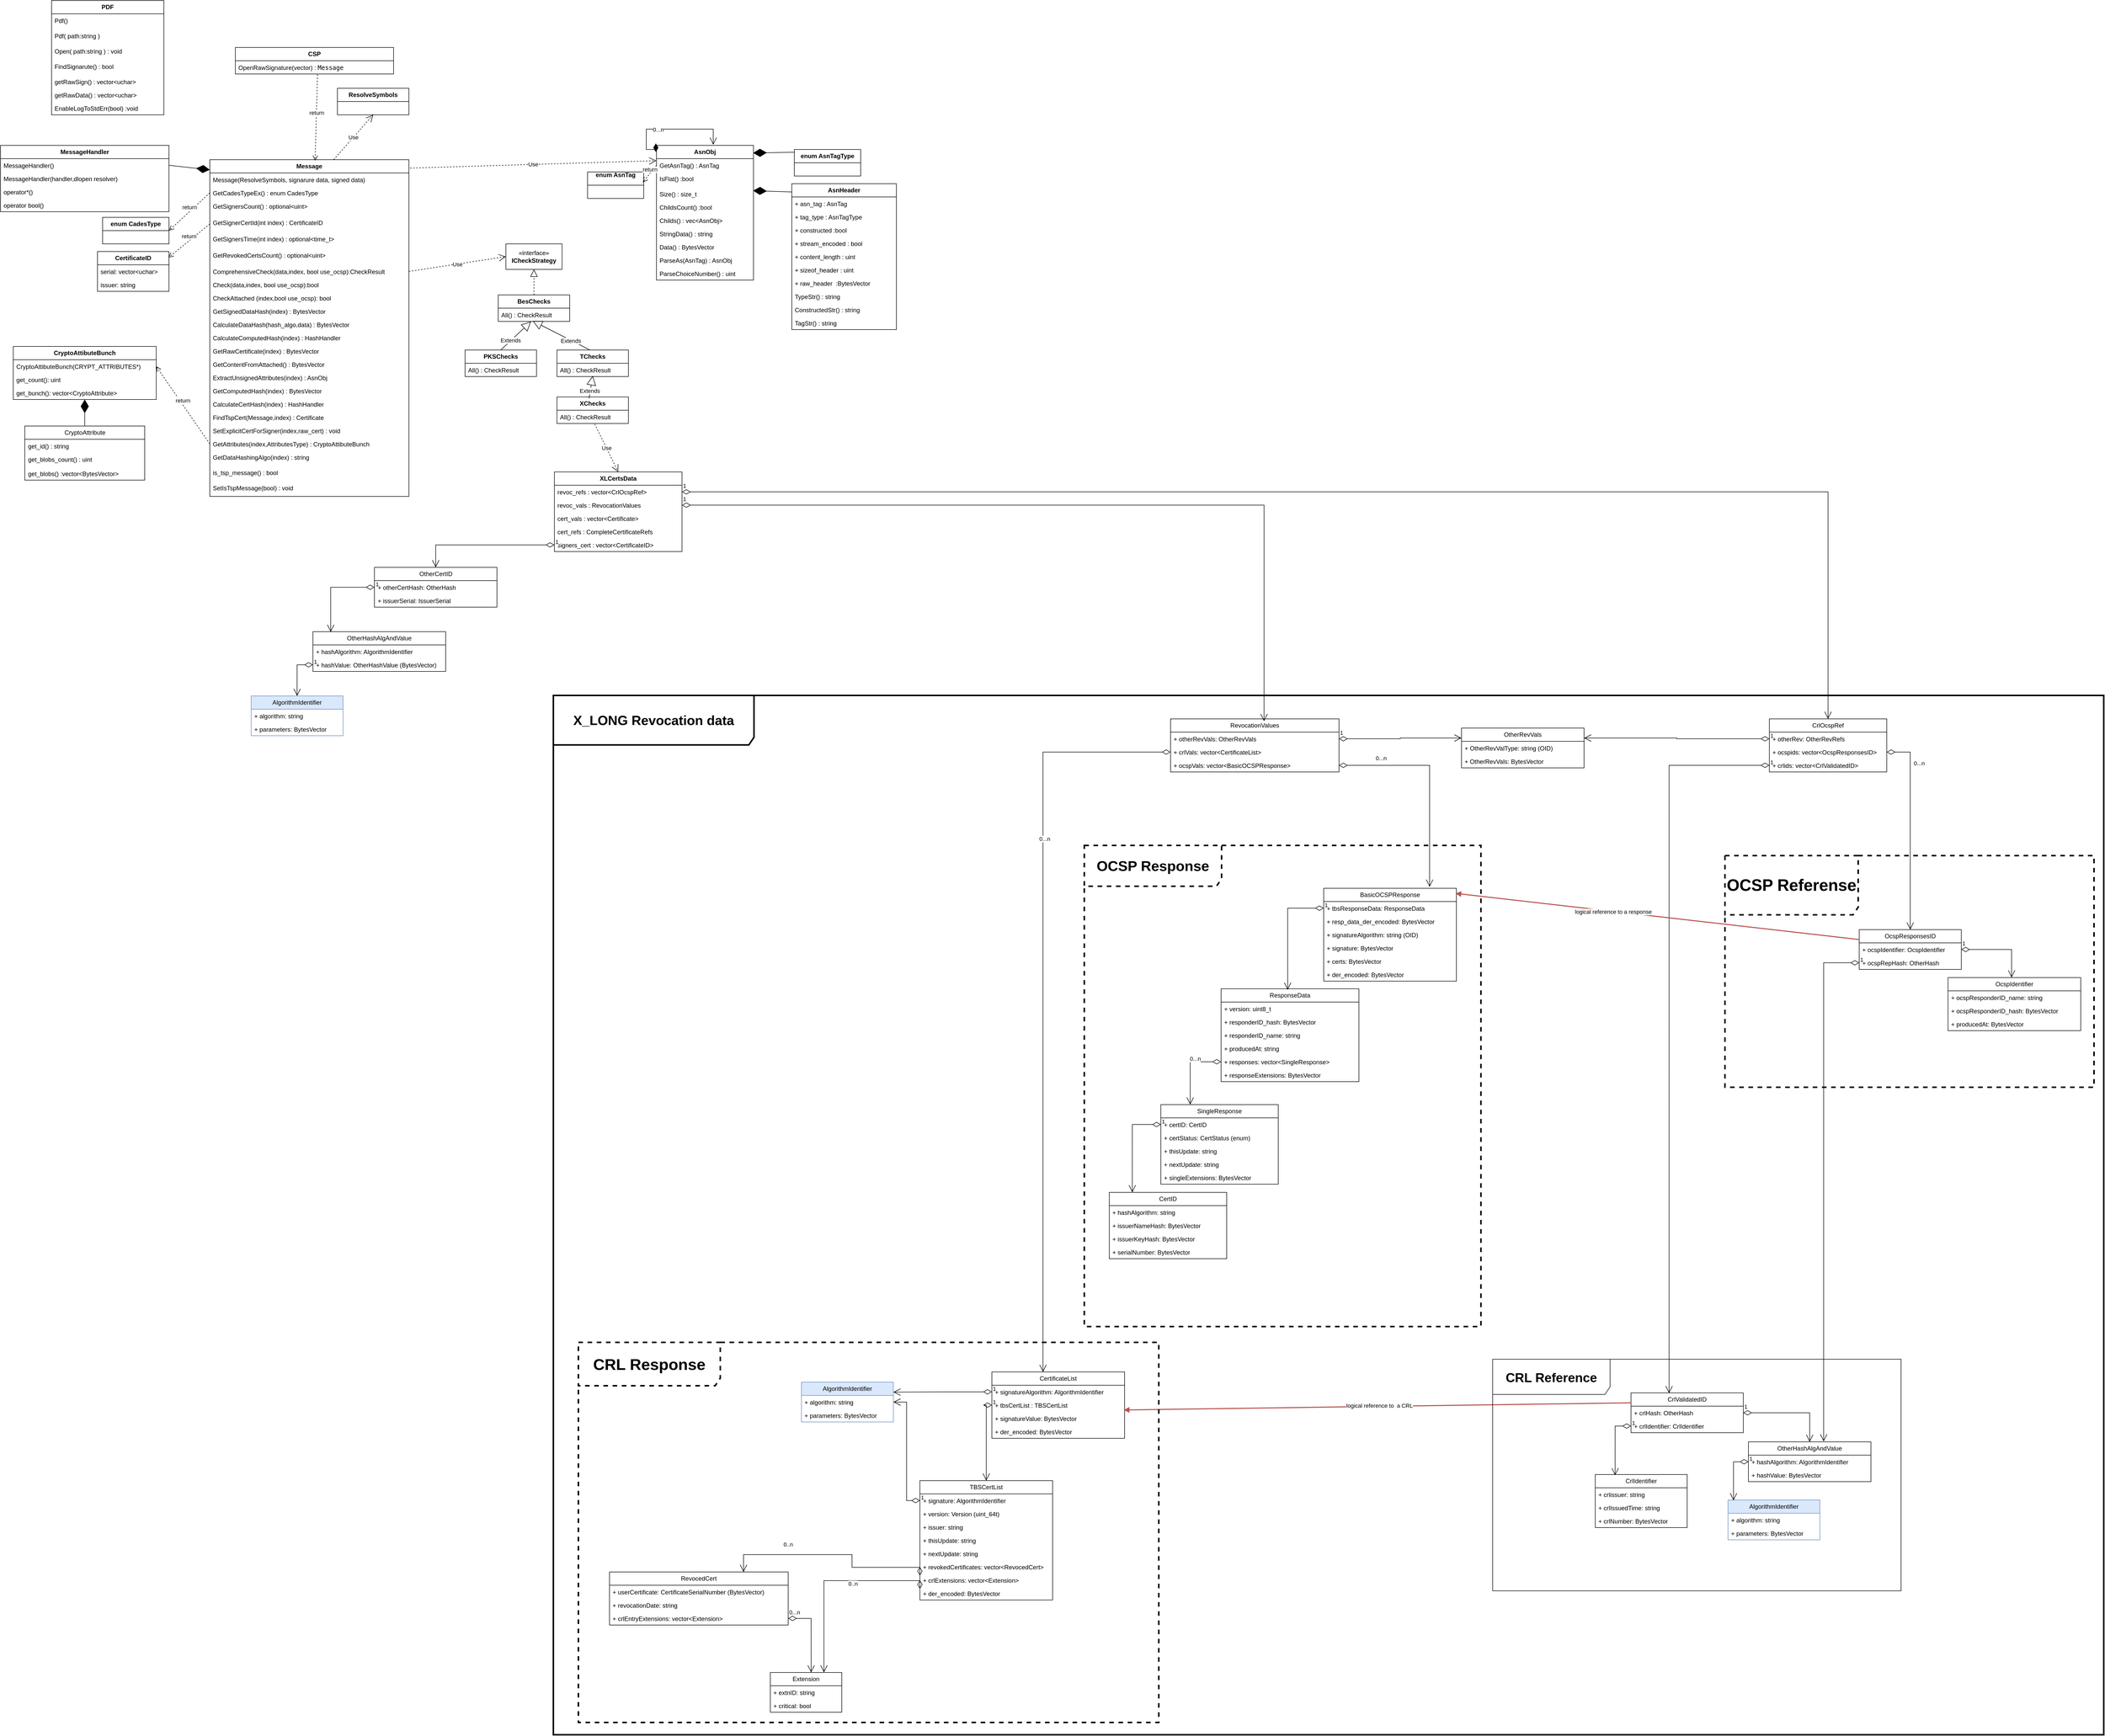 <mxfile version="24.7.7">
  <diagram name="Page-1" id="Yeu_dY4VLoueyP14juLA">
    <mxGraphModel dx="4497" dy="3549" grid="0" gridSize="10" guides="1" tooltips="1" connect="1" arrows="1" fold="1" page="0" pageScale="1" pageWidth="827" pageHeight="1169" math="0" shadow="0">
      <root>
        <mxCell id="0" />
        <mxCell id="1" parent="0" />
        <mxCell id="zwSKOXCo6LhMHY_lzras-59" value="&lt;b&gt;AsnHeader&lt;/b&gt;" style="swimlane;fontStyle=0;childLayout=stackLayout;horizontal=1;startSize=26;fillColor=none;horizontalStack=0;resizeParent=1;resizeParentMax=0;resizeLast=0;collapsible=1;marginBottom=0;whiteSpace=wrap;html=1;" vertex="1" parent="1">
          <mxGeometry x="1300" y="-533" width="205" height="286" as="geometry" />
        </mxCell>
        <mxCell id="zwSKOXCo6LhMHY_lzras-61" value="+ asn_tag : AsnTag" style="text;strokeColor=none;fillColor=none;align=left;verticalAlign=top;spacingLeft=4;spacingRight=4;overflow=hidden;rotatable=0;points=[[0,0.5],[1,0.5]];portConstraint=eastwest;whiteSpace=wrap;html=1;" vertex="1" parent="zwSKOXCo6LhMHY_lzras-59">
          <mxGeometry y="26" width="205" height="26" as="geometry" />
        </mxCell>
        <mxCell id="zwSKOXCo6LhMHY_lzras-60" value="+ tag_type : AsnTagType" style="text;strokeColor=none;fillColor=none;align=left;verticalAlign=top;spacingLeft=4;spacingRight=4;overflow=hidden;rotatable=0;points=[[0,0.5],[1,0.5]];portConstraint=eastwest;whiteSpace=wrap;html=1;" vertex="1" parent="zwSKOXCo6LhMHY_lzras-59">
          <mxGeometry y="52" width="205" height="26" as="geometry" />
        </mxCell>
        <mxCell id="zwSKOXCo6LhMHY_lzras-62" value="+ constructed :bool" style="text;strokeColor=none;fillColor=none;align=left;verticalAlign=top;spacingLeft=4;spacingRight=4;overflow=hidden;rotatable=0;points=[[0,0.5],[1,0.5]];portConstraint=eastwest;whiteSpace=wrap;html=1;" vertex="1" parent="zwSKOXCo6LhMHY_lzras-59">
          <mxGeometry y="78" width="205" height="26" as="geometry" />
        </mxCell>
        <mxCell id="zwSKOXCo6LhMHY_lzras-63" value="+ stream_encoded : bool" style="text;strokeColor=none;fillColor=none;align=left;verticalAlign=top;spacingLeft=4;spacingRight=4;overflow=hidden;rotatable=0;points=[[0,0.5],[1,0.5]];portConstraint=eastwest;whiteSpace=wrap;html=1;" vertex="1" parent="zwSKOXCo6LhMHY_lzras-59">
          <mxGeometry y="104" width="205" height="26" as="geometry" />
        </mxCell>
        <mxCell id="zwSKOXCo6LhMHY_lzras-65" value="+ content_length : uint" style="text;strokeColor=none;fillColor=none;align=left;verticalAlign=top;spacingLeft=4;spacingRight=4;overflow=hidden;rotatable=0;points=[[0,0.5],[1,0.5]];portConstraint=eastwest;whiteSpace=wrap;html=1;" vertex="1" parent="zwSKOXCo6LhMHY_lzras-59">
          <mxGeometry y="130" width="205" height="26" as="geometry" />
        </mxCell>
        <mxCell id="zwSKOXCo6LhMHY_lzras-66" value="+ sizeof_header : uint" style="text;strokeColor=none;fillColor=none;align=left;verticalAlign=top;spacingLeft=4;spacingRight=4;overflow=hidden;rotatable=0;points=[[0,0.5],[1,0.5]];portConstraint=eastwest;whiteSpace=wrap;html=1;" vertex="1" parent="zwSKOXCo6LhMHY_lzras-59">
          <mxGeometry y="156" width="205" height="26" as="geometry" />
        </mxCell>
        <mxCell id="zwSKOXCo6LhMHY_lzras-64" value="+ raw_header&amp;nbsp; :BytesVector" style="text;strokeColor=none;fillColor=none;align=left;verticalAlign=top;spacingLeft=4;spacingRight=4;overflow=hidden;rotatable=0;points=[[0,0.5],[1,0.5]];portConstraint=eastwest;whiteSpace=wrap;html=1;" vertex="1" parent="zwSKOXCo6LhMHY_lzras-59">
          <mxGeometry y="182" width="205" height="26" as="geometry" />
        </mxCell>
        <mxCell id="zwSKOXCo6LhMHY_lzras-68" value="TypeStr() : string" style="text;strokeColor=none;fillColor=none;align=left;verticalAlign=top;spacingLeft=4;spacingRight=4;overflow=hidden;rotatable=0;points=[[0,0.5],[1,0.5]];portConstraint=eastwest;whiteSpace=wrap;html=1;" vertex="1" parent="zwSKOXCo6LhMHY_lzras-59">
          <mxGeometry y="208" width="205" height="26" as="geometry" />
        </mxCell>
        <mxCell id="zwSKOXCo6LhMHY_lzras-67" value="ConstructedStr() : string" style="text;strokeColor=none;fillColor=none;align=left;verticalAlign=top;spacingLeft=4;spacingRight=4;overflow=hidden;rotatable=0;points=[[0,0.5],[1,0.5]];portConstraint=eastwest;whiteSpace=wrap;html=1;" vertex="1" parent="zwSKOXCo6LhMHY_lzras-59">
          <mxGeometry y="234" width="205" height="26" as="geometry" />
        </mxCell>
        <mxCell id="zwSKOXCo6LhMHY_lzras-69" value="TagStr() : string" style="text;strokeColor=none;fillColor=none;align=left;verticalAlign=top;spacingLeft=4;spacingRight=4;overflow=hidden;rotatable=0;points=[[0,0.5],[1,0.5]];portConstraint=eastwest;whiteSpace=wrap;html=1;" vertex="1" parent="zwSKOXCo6LhMHY_lzras-59">
          <mxGeometry y="260" width="205" height="26" as="geometry" />
        </mxCell>
        <mxCell id="XnN9rj1mT8MxuUo1-RK2-1" value="&lt;b&gt;PDF&lt;/b&gt;" style="swimlane;fontStyle=0;childLayout=stackLayout;horizontal=1;startSize=26;fillColor=none;horizontalStack=0;resizeParent=1;resizeParentMax=0;resizeLast=0;collapsible=1;marginBottom=0;whiteSpace=wrap;html=1;" parent="1" vertex="1">
          <mxGeometry x="-150" y="-892" width="220" height="224" as="geometry" />
        </mxCell>
        <mxCell id="XnN9rj1mT8MxuUo1-RK2-2" value="&lt;div&gt;Pdf()&lt;/div&gt;" style="text;strokeColor=none;fillColor=none;align=left;verticalAlign=top;spacingLeft=4;spacingRight=4;overflow=hidden;rotatable=0;points=[[0,0.5],[1,0.5]];portConstraint=eastwest;whiteSpace=wrap;html=1;rounded=0;" parent="XnN9rj1mT8MxuUo1-RK2-1" vertex="1">
          <mxGeometry y="26" width="220" height="30" as="geometry" />
        </mxCell>
        <mxCell id="U_N-AK2l_mcDsKYONGYf-2" value="&lt;div&gt;Pdf( path:string )&lt;/div&gt;" style="text;strokeColor=none;fillColor=none;align=left;verticalAlign=top;spacingLeft=4;spacingRight=4;overflow=hidden;rotatable=0;points=[[0,0.5],[1,0.5]];portConstraint=eastwest;whiteSpace=wrap;html=1;rounded=0;" parent="XnN9rj1mT8MxuUo1-RK2-1" vertex="1">
          <mxGeometry y="56" width="220" height="30" as="geometry" />
        </mxCell>
        <mxCell id="U_N-AK2l_mcDsKYONGYf-1" value="&lt;div&gt;Open( path:string ) : void&lt;/div&gt;" style="text;strokeColor=none;fillColor=none;align=left;verticalAlign=top;spacingLeft=4;spacingRight=4;overflow=hidden;rotatable=0;points=[[0,0.5],[1,0.5]];portConstraint=eastwest;whiteSpace=wrap;html=1;rounded=0;" parent="XnN9rj1mT8MxuUo1-RK2-1" vertex="1">
          <mxGeometry y="86" width="220" height="30" as="geometry" />
        </mxCell>
        <mxCell id="U_N-AK2l_mcDsKYONGYf-3" value="&lt;div&gt;FindSignarute() : bool&lt;/div&gt;" style="text;strokeColor=none;fillColor=none;align=left;verticalAlign=top;spacingLeft=4;spacingRight=4;overflow=hidden;rotatable=0;points=[[0,0.5],[1,0.5]];portConstraint=eastwest;whiteSpace=wrap;html=1;rounded=0;" parent="XnN9rj1mT8MxuUo1-RK2-1" vertex="1">
          <mxGeometry y="116" width="220" height="30" as="geometry" />
        </mxCell>
        <mxCell id="XnN9rj1mT8MxuUo1-RK2-14" value="getRawSign() : vector&amp;lt;uchar&amp;gt;" style="text;strokeColor=none;fillColor=none;align=left;verticalAlign=top;spacingLeft=4;spacingRight=4;overflow=hidden;rotatable=0;points=[[0,0.5],[1,0.5]];portConstraint=eastwest;whiteSpace=wrap;html=1;" parent="XnN9rj1mT8MxuUo1-RK2-1" vertex="1">
          <mxGeometry y="146" width="220" height="26" as="geometry" />
        </mxCell>
        <mxCell id="XnN9rj1mT8MxuUo1-RK2-15" value="&lt;div&gt;getRawData() : vector&amp;lt;uchar&amp;gt;&lt;/div&gt;" style="text;strokeColor=none;fillColor=none;align=left;verticalAlign=top;spacingLeft=4;spacingRight=4;overflow=hidden;rotatable=0;points=[[0,0.5],[1,0.5]];portConstraint=eastwest;whiteSpace=wrap;html=1;" parent="XnN9rj1mT8MxuUo1-RK2-1" vertex="1">
          <mxGeometry y="172" width="220" height="26" as="geometry" />
        </mxCell>
        <mxCell id="U_N-AK2l_mcDsKYONGYf-4" value="EnableLogToStdErr(bool) :void" style="text;strokeColor=none;fillColor=none;align=left;verticalAlign=top;spacingLeft=4;spacingRight=4;overflow=hidden;rotatable=0;points=[[0,0.5],[1,0.5]];portConstraint=eastwest;whiteSpace=wrap;html=1;" parent="XnN9rj1mT8MxuUo1-RK2-1" vertex="1">
          <mxGeometry y="198" width="220" height="26" as="geometry" />
        </mxCell>
        <mxCell id="XnN9rj1mT8MxuUo1-RK2-5" value="&lt;b&gt;CSP&lt;/b&gt;" style="swimlane;fontStyle=0;childLayout=stackLayout;horizontal=1;startSize=26;fillColor=none;horizontalStack=0;resizeParent=1;resizeParentMax=0;resizeLast=0;collapsible=1;marginBottom=0;whiteSpace=wrap;html=1;" parent="1" vertex="1">
          <mxGeometry x="210" y="-800" width="310" height="52" as="geometry" />
        </mxCell>
        <mxCell id="XnN9rj1mT8MxuUo1-RK2-7" value="OpenRawSignature(vector) : &lt;code class=&quot;lang-cpp&quot;&gt;&lt;span&gt;&lt;span class=&quot;hljs-function&quot;&gt;&lt;span class=&quot;hljs-title&quot;&gt;Message&lt;/span&gt;&lt;span class=&quot;hljs-params&quot;&gt;&lt;/span&gt;&lt;/span&gt;&lt;/span&gt;&lt;/code&gt; " style="text;strokeColor=none;fillColor=none;align=left;verticalAlign=top;spacingLeft=4;spacingRight=4;overflow=hidden;rotatable=0;points=[[0,0.5],[1,0.5]];portConstraint=eastwest;whiteSpace=wrap;html=1;" parent="XnN9rj1mT8MxuUo1-RK2-5" vertex="1">
          <mxGeometry y="26" width="310" height="26" as="geometry" />
        </mxCell>
        <mxCell id="XnN9rj1mT8MxuUo1-RK2-20" value="&lt;b&gt;Message&lt;/b&gt;" style="swimlane;fontStyle=0;childLayout=stackLayout;horizontal=1;startSize=26;fillColor=none;horizontalStack=0;resizeParent=1;resizeParentMax=0;resizeLast=0;collapsible=1;marginBottom=0;whiteSpace=wrap;html=1;" parent="1" vertex="1">
          <mxGeometry x="160" y="-580" width="390" height="660" as="geometry" />
        </mxCell>
        <mxCell id="XnN9rj1mT8MxuUo1-RK2-21" value="Message(ResolveSymbols, signarure data, signed data)" style="text;strokeColor=none;fillColor=none;align=left;verticalAlign=top;spacingLeft=4;spacingRight=4;overflow=hidden;rotatable=0;points=[[0,0.5],[1,0.5]];portConstraint=eastwest;whiteSpace=wrap;html=1;" parent="XnN9rj1mT8MxuUo1-RK2-20" vertex="1">
          <mxGeometry y="26" width="390" height="26" as="geometry" />
        </mxCell>
        <mxCell id="XnN9rj1mT8MxuUo1-RK2-22" value="GetCadesTypeEx() : enum CadesType" style="text;strokeColor=none;fillColor=none;align=left;verticalAlign=top;spacingLeft=4;spacingRight=4;overflow=hidden;rotatable=0;points=[[0,0.5],[1,0.5]];portConstraint=eastwest;whiteSpace=wrap;html=1;" parent="XnN9rj1mT8MxuUo1-RK2-20" vertex="1">
          <mxGeometry y="52" width="390" height="26" as="geometry" />
        </mxCell>
        <mxCell id="XnN9rj1mT8MxuUo1-RK2-30" value="GetSignersCount() : optional&amp;lt;uint&amp;gt;" style="text;strokeColor=none;fillColor=none;align=left;verticalAlign=top;spacingLeft=4;spacingRight=4;overflow=hidden;rotatable=0;points=[[0,0.5],[1,0.5]];portConstraint=eastwest;whiteSpace=wrap;html=1;" parent="XnN9rj1mT8MxuUo1-RK2-20" vertex="1">
          <mxGeometry y="78" width="390" height="32" as="geometry" />
        </mxCell>
        <mxCell id="bhYkbU638XciZvY1NUgi-5" value="GetSignerCertId(int index) : CertificateID" style="text;strokeColor=none;fillColor=none;align=left;verticalAlign=top;spacingLeft=4;spacingRight=4;overflow=hidden;rotatable=0;points=[[0,0.5],[1,0.5]];portConstraint=eastwest;whiteSpace=wrap;html=1;" parent="XnN9rj1mT8MxuUo1-RK2-20" vertex="1">
          <mxGeometry y="110" width="390" height="32" as="geometry" />
        </mxCell>
        <mxCell id="zwSKOXCo6LhMHY_lzras-1" value="GetSignersTime(int index) :&amp;nbsp;optional&amp;lt;time_t&amp;gt;" style="text;strokeColor=none;fillColor=none;align=left;verticalAlign=top;spacingLeft=4;spacingRight=4;overflow=hidden;rotatable=0;points=[[0,0.5],[1,0.5]];portConstraint=eastwest;whiteSpace=wrap;html=1;" vertex="1" parent="XnN9rj1mT8MxuUo1-RK2-20">
          <mxGeometry y="142" width="390" height="32" as="geometry" />
        </mxCell>
        <mxCell id="U_N-AK2l_mcDsKYONGYf-13" value="GetRevokedCertsCount() :&amp;nbsp;optional&amp;lt;uint&amp;gt;" style="text;strokeColor=none;fillColor=none;align=left;verticalAlign=top;spacingLeft=4;spacingRight=4;overflow=hidden;rotatable=0;points=[[0,0.5],[1,0.5]];portConstraint=eastwest;whiteSpace=wrap;html=1;" parent="XnN9rj1mT8MxuUo1-RK2-20" vertex="1">
          <mxGeometry y="174" width="390" height="32" as="geometry" />
        </mxCell>
        <mxCell id="zwSKOXCo6LhMHY_lzras-2" value="ComprehensiveCheck(data,index, bool use_ocsp):CheckResult" style="text;strokeColor=none;fillColor=none;align=left;verticalAlign=top;spacingLeft=4;spacingRight=4;overflow=hidden;rotatable=0;points=[[0,0.5],[1,0.5]];portConstraint=eastwest;whiteSpace=wrap;html=1;" vertex="1" parent="XnN9rj1mT8MxuUo1-RK2-20">
          <mxGeometry y="206" width="390" height="26" as="geometry" />
        </mxCell>
        <mxCell id="XnN9rj1mT8MxuUo1-RK2-32" value="Check(data,index, bool use_ocsp):bool" style="text;strokeColor=none;fillColor=none;align=left;verticalAlign=top;spacingLeft=4;spacingRight=4;overflow=hidden;rotatable=0;points=[[0,0.5],[1,0.5]];portConstraint=eastwest;whiteSpace=wrap;html=1;" parent="XnN9rj1mT8MxuUo1-RK2-20" vertex="1">
          <mxGeometry y="232" width="390" height="26" as="geometry" />
        </mxCell>
        <mxCell id="zwSKOXCo6LhMHY_lzras-6" value="CheckAttached (index,bool use_ocsp): bool" style="text;strokeColor=none;fillColor=none;align=left;verticalAlign=top;spacingLeft=4;spacingRight=4;overflow=hidden;rotatable=0;points=[[0,0.5],[1,0.5]];portConstraint=eastwest;whiteSpace=wrap;html=1;" vertex="1" parent="XnN9rj1mT8MxuUo1-RK2-20">
          <mxGeometry y="258" width="390" height="26" as="geometry" />
        </mxCell>
        <mxCell id="zwSKOXCo6LhMHY_lzras-7" value="GetSignedDataHash(index) : BytesVector" style="text;strokeColor=none;fillColor=none;align=left;verticalAlign=top;spacingLeft=4;spacingRight=4;overflow=hidden;rotatable=0;points=[[0,0.5],[1,0.5]];portConstraint=eastwest;whiteSpace=wrap;html=1;" vertex="1" parent="XnN9rj1mT8MxuUo1-RK2-20">
          <mxGeometry y="284" width="390" height="26" as="geometry" />
        </mxCell>
        <mxCell id="zwSKOXCo6LhMHY_lzras-8" value="CalculateDataHash(hash_algo,data) : BytesVector" style="text;strokeColor=none;fillColor=none;align=left;verticalAlign=top;spacingLeft=4;spacingRight=4;overflow=hidden;rotatable=0;points=[[0,0.5],[1,0.5]];portConstraint=eastwest;whiteSpace=wrap;html=1;" vertex="1" parent="XnN9rj1mT8MxuUo1-RK2-20">
          <mxGeometry y="310" width="390" height="26" as="geometry" />
        </mxCell>
        <mxCell id="zwSKOXCo6LhMHY_lzras-9" value="CalculateComputedHash(index) : HashHandler" style="text;strokeColor=none;fillColor=none;align=left;verticalAlign=top;spacingLeft=4;spacingRight=4;overflow=hidden;rotatable=0;points=[[0,0.5],[1,0.5]];portConstraint=eastwest;whiteSpace=wrap;html=1;" vertex="1" parent="XnN9rj1mT8MxuUo1-RK2-20">
          <mxGeometry y="336" width="390" height="26" as="geometry" />
        </mxCell>
        <mxCell id="zwSKOXCo6LhMHY_lzras-10" value="GetRawCertificate(index) : BytesVector" style="text;strokeColor=none;fillColor=none;align=left;verticalAlign=top;spacingLeft=4;spacingRight=4;overflow=hidden;rotatable=0;points=[[0,0.5],[1,0.5]];portConstraint=eastwest;whiteSpace=wrap;html=1;" vertex="1" parent="XnN9rj1mT8MxuUo1-RK2-20">
          <mxGeometry y="362" width="390" height="26" as="geometry" />
        </mxCell>
        <mxCell id="zwSKOXCo6LhMHY_lzras-11" value="GetContentFromAttached() : BytesVector" style="text;strokeColor=none;fillColor=none;align=left;verticalAlign=top;spacingLeft=4;spacingRight=4;overflow=hidden;rotatable=0;points=[[0,0.5],[1,0.5]];portConstraint=eastwest;whiteSpace=wrap;html=1;" vertex="1" parent="XnN9rj1mT8MxuUo1-RK2-20">
          <mxGeometry y="388" width="390" height="26" as="geometry" />
        </mxCell>
        <mxCell id="zwSKOXCo6LhMHY_lzras-12" value="ExtractUnsignedAttributes(index) : AsnObj" style="text;strokeColor=none;fillColor=none;align=left;verticalAlign=top;spacingLeft=4;spacingRight=4;overflow=hidden;rotatable=0;points=[[0,0.5],[1,0.5]];portConstraint=eastwest;whiteSpace=wrap;html=1;" vertex="1" parent="XnN9rj1mT8MxuUo1-RK2-20">
          <mxGeometry y="414" width="390" height="26" as="geometry" />
        </mxCell>
        <mxCell id="zwSKOXCo6LhMHY_lzras-13" value="GetComputedHash(index) : BytesVector" style="text;strokeColor=none;fillColor=none;align=left;verticalAlign=top;spacingLeft=4;spacingRight=4;overflow=hidden;rotatable=0;points=[[0,0.5],[1,0.5]];portConstraint=eastwest;whiteSpace=wrap;html=1;" vertex="1" parent="XnN9rj1mT8MxuUo1-RK2-20">
          <mxGeometry y="440" width="390" height="26" as="geometry" />
        </mxCell>
        <mxCell id="zwSKOXCo6LhMHY_lzras-14" value="CalculateCertHash(index) : HashHandler" style="text;strokeColor=none;fillColor=none;align=left;verticalAlign=top;spacingLeft=4;spacingRight=4;overflow=hidden;rotatable=0;points=[[0,0.5],[1,0.5]];portConstraint=eastwest;whiteSpace=wrap;html=1;" vertex="1" parent="XnN9rj1mT8MxuUo1-RK2-20">
          <mxGeometry y="466" width="390" height="26" as="geometry" />
        </mxCell>
        <mxCell id="zwSKOXCo6LhMHY_lzras-15" value="FindTspCert(Message,index) : Certificate" style="text;strokeColor=none;fillColor=none;align=left;verticalAlign=top;spacingLeft=4;spacingRight=4;overflow=hidden;rotatable=0;points=[[0,0.5],[1,0.5]];portConstraint=eastwest;whiteSpace=wrap;html=1;" vertex="1" parent="XnN9rj1mT8MxuUo1-RK2-20">
          <mxGeometry y="492" width="390" height="26" as="geometry" />
        </mxCell>
        <mxCell id="zwSKOXCo6LhMHY_lzras-16" value="SetExplicitCertForSigner(index,raw_cert) : void" style="text;strokeColor=none;fillColor=none;align=left;verticalAlign=top;spacingLeft=4;spacingRight=4;overflow=hidden;rotatable=0;points=[[0,0.5],[1,0.5]];portConstraint=eastwest;whiteSpace=wrap;html=1;" vertex="1" parent="XnN9rj1mT8MxuUo1-RK2-20">
          <mxGeometry y="518" width="390" height="26" as="geometry" />
        </mxCell>
        <mxCell id="bhYkbU638XciZvY1NUgi-18" value="GetAttributes(index,AttributesType) : CryptoAttibuteBunch" style="text;strokeColor=none;fillColor=none;align=left;verticalAlign=top;spacingLeft=4;spacingRight=4;overflow=hidden;rotatable=0;points=[[0,0.5],[1,0.5]];portConstraint=eastwest;whiteSpace=wrap;html=1;" parent="XnN9rj1mT8MxuUo1-RK2-20" vertex="1">
          <mxGeometry y="544" width="390" height="26" as="geometry" />
        </mxCell>
        <mxCell id="zwSKOXCo6LhMHY_lzras-17" value="GetDataHashingAlgo(index) : string" style="text;strokeColor=none;fillColor=none;align=left;verticalAlign=top;spacingLeft=4;spacingRight=4;overflow=hidden;rotatable=0;points=[[0,0.5],[1,0.5]];portConstraint=eastwest;whiteSpace=wrap;html=1;" vertex="1" parent="XnN9rj1mT8MxuUo1-RK2-20">
          <mxGeometry y="570" width="390" height="30" as="geometry" />
        </mxCell>
        <mxCell id="zwSKOXCo6LhMHY_lzras-19" value="is_tsp_message() : bool" style="text;strokeColor=none;fillColor=none;align=left;verticalAlign=top;spacingLeft=4;spacingRight=4;overflow=hidden;rotatable=0;points=[[0,0.5],[1,0.5]];portConstraint=eastwest;whiteSpace=wrap;html=1;" vertex="1" parent="XnN9rj1mT8MxuUo1-RK2-20">
          <mxGeometry y="600" width="390" height="30" as="geometry" />
        </mxCell>
        <mxCell id="zwSKOXCo6LhMHY_lzras-18" value="SetIsTspMessage(bool) : void" style="text;strokeColor=none;fillColor=none;align=left;verticalAlign=top;spacingLeft=4;spacingRight=4;overflow=hidden;rotatable=0;points=[[0,0.5],[1,0.5]];portConstraint=eastwest;whiteSpace=wrap;html=1;" vertex="1" parent="XnN9rj1mT8MxuUo1-RK2-20">
          <mxGeometry y="630" width="390" height="30" as="geometry" />
        </mxCell>
        <mxCell id="XnN9rj1mT8MxuUo1-RK2-34" value="&lt;b&gt;enum CadesType&lt;/b&gt;" style="swimlane;fontStyle=0;childLayout=stackLayout;horizontal=1;startSize=26;fillColor=none;horizontalStack=0;resizeParent=1;resizeParentMax=0;resizeLast=0;collapsible=1;marginBottom=0;whiteSpace=wrap;html=1;" parent="1" vertex="1">
          <mxGeometry x="-50" y="-467" width="130" height="52" as="geometry" />
        </mxCell>
        <mxCell id="XnN9rj1mT8MxuUo1-RK2-39" value="&lt;b&gt;ResolveSymbols&lt;/b&gt;" style="swimlane;fontStyle=0;childLayout=stackLayout;horizontal=1;startSize=26;fillColor=none;horizontalStack=0;resizeParent=1;resizeParentMax=0;resizeLast=0;collapsible=1;marginBottom=0;whiteSpace=wrap;html=1;" parent="1" vertex="1">
          <mxGeometry x="410" y="-720" width="140" height="52" as="geometry" />
        </mxCell>
        <mxCell id="XnN9rj1mT8MxuUo1-RK2-46" value="return" style="html=1;verticalAlign=bottom;endArrow=open;dashed=1;endSize=8;curved=0;rounded=0;exitX=0.519;exitY=1.038;exitDx=0;exitDy=0;exitPerimeter=0;entryX=0.529;entryY=0.003;entryDx=0;entryDy=0;entryPerimeter=0;" parent="1" source="XnN9rj1mT8MxuUo1-RK2-7" target="XnN9rj1mT8MxuUo1-RK2-20" edge="1">
          <mxGeometry relative="1" as="geometry">
            <mxPoint x="600" y="-310" as="sourcePoint" />
            <mxPoint x="520" y="-310" as="targetPoint" />
          </mxGeometry>
        </mxCell>
        <mxCell id="XnN9rj1mT8MxuUo1-RK2-47" value="return" style="html=1;verticalAlign=bottom;endArrow=open;dashed=1;endSize=8;curved=0;rounded=0;exitX=0;exitY=0.5;exitDx=0;exitDy=0;entryX=1;entryY=0.5;entryDx=0;entryDy=0;" parent="1" source="XnN9rj1mT8MxuUo1-RK2-22" target="XnN9rj1mT8MxuUo1-RK2-34" edge="1">
          <mxGeometry relative="1" as="geometry">
            <mxPoint x="600" y="-310" as="sourcePoint" />
            <mxPoint x="520" y="-310" as="targetPoint" />
          </mxGeometry>
        </mxCell>
        <mxCell id="U_N-AK2l_mcDsKYONGYf-5" value="&lt;b&gt;MessageHandler&lt;/b&gt;" style="swimlane;fontStyle=0;childLayout=stackLayout;horizontal=1;startSize=26;fillColor=none;horizontalStack=0;resizeParent=1;resizeParentMax=0;resizeLast=0;collapsible=1;marginBottom=0;whiteSpace=wrap;html=1;" parent="1" vertex="1">
          <mxGeometry x="-250" y="-608" width="330" height="130" as="geometry" />
        </mxCell>
        <mxCell id="U_N-AK2l_mcDsKYONGYf-6" value="MessageHandler()" style="text;strokeColor=none;fillColor=none;align=left;verticalAlign=top;spacingLeft=4;spacingRight=4;overflow=hidden;rotatable=0;points=[[0,0.5],[1,0.5]];portConstraint=eastwest;whiteSpace=wrap;html=1;" parent="U_N-AK2l_mcDsKYONGYf-5" vertex="1">
          <mxGeometry y="26" width="330" height="26" as="geometry" />
        </mxCell>
        <mxCell id="U_N-AK2l_mcDsKYONGYf-9" value="MessageHandler(handler,dlopen resolver)" style="text;strokeColor=none;fillColor=none;align=left;verticalAlign=top;spacingLeft=4;spacingRight=4;overflow=hidden;rotatable=0;points=[[0,0.5],[1,0.5]];portConstraint=eastwest;whiteSpace=wrap;html=1;" parent="U_N-AK2l_mcDsKYONGYf-5" vertex="1">
          <mxGeometry y="52" width="330" height="26" as="geometry" />
        </mxCell>
        <mxCell id="U_N-AK2l_mcDsKYONGYf-7" value="operator*()" style="text;strokeColor=none;fillColor=none;align=left;verticalAlign=top;spacingLeft=4;spacingRight=4;overflow=hidden;rotatable=0;points=[[0,0.5],[1,0.5]];portConstraint=eastwest;whiteSpace=wrap;html=1;" parent="U_N-AK2l_mcDsKYONGYf-5" vertex="1">
          <mxGeometry y="78" width="330" height="26" as="geometry" />
        </mxCell>
        <mxCell id="U_N-AK2l_mcDsKYONGYf-8" value="operator bool()" style="text;strokeColor=none;fillColor=none;align=left;verticalAlign=top;spacingLeft=4;spacingRight=4;overflow=hidden;rotatable=0;points=[[0,0.5],[1,0.5]];portConstraint=eastwest;whiteSpace=wrap;html=1;" parent="U_N-AK2l_mcDsKYONGYf-5" vertex="1">
          <mxGeometry y="104" width="330" height="26" as="geometry" />
        </mxCell>
        <mxCell id="U_N-AK2l_mcDsKYONGYf-15" value="Use" style="endArrow=open;endSize=12;dashed=1;html=1;rounded=0;entryX=0.5;entryY=1;entryDx=0;entryDy=0;exitX=0.622;exitY=0;exitDx=0;exitDy=0;exitPerimeter=0;" parent="1" source="XnN9rj1mT8MxuUo1-RK2-20" target="XnN9rj1mT8MxuUo1-RK2-39" edge="1">
          <mxGeometry width="160" relative="1" as="geometry">
            <mxPoint x="420" y="-360" as="sourcePoint" />
            <mxPoint x="580" y="-360" as="targetPoint" />
          </mxGeometry>
        </mxCell>
        <mxCell id="bhYkbU638XciZvY1NUgi-1" value="&lt;b&gt;CryptoAttibuteBunch&lt;/b&gt;" style="swimlane;fontStyle=0;childLayout=stackLayout;horizontal=1;startSize=26;fillColor=none;horizontalStack=0;resizeParent=1;resizeParentMax=0;resizeLast=0;collapsible=1;marginBottom=0;whiteSpace=wrap;html=1;" parent="1" vertex="1">
          <mxGeometry x="-225" y="-214" width="280" height="104" as="geometry" />
        </mxCell>
        <mxCell id="bhYkbU638XciZvY1NUgi-2" value="CryptoAttibuteBunch(CRYPT_ATTRIBUTES*)" style="text;strokeColor=none;fillColor=none;align=left;verticalAlign=top;spacingLeft=4;spacingRight=4;overflow=hidden;rotatable=0;points=[[0,0.5],[1,0.5]];portConstraint=eastwest;whiteSpace=wrap;html=1;" parent="bhYkbU638XciZvY1NUgi-1" vertex="1">
          <mxGeometry y="26" width="280" height="26" as="geometry" />
        </mxCell>
        <mxCell id="bhYkbU638XciZvY1NUgi-3" value="get_count(): uint" style="text;strokeColor=none;fillColor=none;align=left;verticalAlign=top;spacingLeft=4;spacingRight=4;overflow=hidden;rotatable=0;points=[[0,0.5],[1,0.5]];portConstraint=eastwest;whiteSpace=wrap;html=1;" parent="bhYkbU638XciZvY1NUgi-1" vertex="1">
          <mxGeometry y="52" width="280" height="26" as="geometry" />
        </mxCell>
        <mxCell id="bhYkbU638XciZvY1NUgi-4" value="get_bunch(): vector&amp;lt;CryptoAttribute&amp;gt;" style="text;strokeColor=none;fillColor=none;align=left;verticalAlign=top;spacingLeft=4;spacingRight=4;overflow=hidden;rotatable=0;points=[[0,0.5],[1,0.5]];portConstraint=eastwest;whiteSpace=wrap;html=1;" parent="bhYkbU638XciZvY1NUgi-1" vertex="1">
          <mxGeometry y="78" width="280" height="26" as="geometry" />
        </mxCell>
        <mxCell id="bhYkbU638XciZvY1NUgi-6" value="&lt;b&gt;CertificateID&lt;/b&gt;" style="swimlane;fontStyle=0;childLayout=stackLayout;horizontal=1;startSize=26;fillColor=none;horizontalStack=0;resizeParent=1;resizeParentMax=0;resizeLast=0;collapsible=1;marginBottom=0;whiteSpace=wrap;html=1;" parent="1" vertex="1">
          <mxGeometry x="-60" y="-400" width="140" height="78" as="geometry" />
        </mxCell>
        <mxCell id="bhYkbU638XciZvY1NUgi-7" value="serial: vector&amp;lt;uchar&amp;gt;" style="text;strokeColor=none;fillColor=none;align=left;verticalAlign=top;spacingLeft=4;spacingRight=4;overflow=hidden;rotatable=0;points=[[0,0.5],[1,0.5]];portConstraint=eastwest;whiteSpace=wrap;html=1;" parent="bhYkbU638XciZvY1NUgi-6" vertex="1">
          <mxGeometry y="26" width="140" height="26" as="geometry" />
        </mxCell>
        <mxCell id="bhYkbU638XciZvY1NUgi-8" value="issuer: string" style="text;strokeColor=none;fillColor=none;align=left;verticalAlign=top;spacingLeft=4;spacingRight=4;overflow=hidden;rotatable=0;points=[[0,0.5],[1,0.5]];portConstraint=eastwest;whiteSpace=wrap;html=1;" parent="bhYkbU638XciZvY1NUgi-6" vertex="1">
          <mxGeometry y="52" width="140" height="26" as="geometry" />
        </mxCell>
        <mxCell id="bhYkbU638XciZvY1NUgi-10" value="CryptoAttribute" style="swimlane;fontStyle=0;childLayout=stackLayout;horizontal=1;startSize=26;fillColor=none;horizontalStack=0;resizeParent=1;resizeParentMax=0;resizeLast=0;collapsible=1;marginBottom=0;whiteSpace=wrap;html=1;" parent="1" vertex="1">
          <mxGeometry x="-202.5" y="-58" width="235" height="106" as="geometry" />
        </mxCell>
        <mxCell id="bhYkbU638XciZvY1NUgi-11" value="get_id() : string" style="text;strokeColor=none;fillColor=none;align=left;verticalAlign=top;spacingLeft=4;spacingRight=4;overflow=hidden;rotatable=0;points=[[0,0.5],[1,0.5]];portConstraint=eastwest;whiteSpace=wrap;html=1;" parent="bhYkbU638XciZvY1NUgi-10" vertex="1">
          <mxGeometry y="26" width="235" height="26" as="geometry" />
        </mxCell>
        <mxCell id="bhYkbU638XciZvY1NUgi-12" value="get_blobs_count() : uint" style="text;strokeColor=none;fillColor=none;align=left;verticalAlign=top;spacingLeft=4;spacingRight=4;overflow=hidden;rotatable=0;points=[[0,0.5],[1,0.5]];portConstraint=eastwest;whiteSpace=wrap;html=1;" parent="bhYkbU638XciZvY1NUgi-10" vertex="1">
          <mxGeometry y="52" width="235" height="28" as="geometry" />
        </mxCell>
        <mxCell id="bhYkbU638XciZvY1NUgi-13" value="get_blobs() :vector&amp;lt;BytesVector&amp;gt;" style="text;strokeColor=none;fillColor=none;align=left;verticalAlign=top;spacingLeft=4;spacingRight=4;overflow=hidden;rotatable=0;points=[[0,0.5],[1,0.5]];portConstraint=eastwest;whiteSpace=wrap;html=1;" parent="bhYkbU638XciZvY1NUgi-10" vertex="1">
          <mxGeometry y="80" width="235" height="26" as="geometry" />
        </mxCell>
        <mxCell id="bhYkbU638XciZvY1NUgi-17" value="return" style="html=1;verticalAlign=bottom;endArrow=open;dashed=1;endSize=8;curved=0;rounded=0;exitX=0;exitY=0.5;exitDx=0;exitDy=0;entryX=0.992;entryY=0.153;entryDx=0;entryDy=0;entryPerimeter=0;" parent="1" source="bhYkbU638XciZvY1NUgi-5" target="bhYkbU638XciZvY1NUgi-6" edge="1">
          <mxGeometry relative="1" as="geometry">
            <mxPoint x="470" y="-230" as="sourcePoint" />
            <mxPoint x="390" y="-230" as="targetPoint" />
          </mxGeometry>
        </mxCell>
        <mxCell id="bhYkbU638XciZvY1NUgi-19" value="return" style="html=1;verticalAlign=bottom;endArrow=open;dashed=1;endSize=8;curved=0;rounded=0;exitX=0;exitY=0.5;exitDx=0;exitDy=0;entryX=1;entryY=0.5;entryDx=0;entryDy=0;" parent="1" source="bhYkbU638XciZvY1NUgi-18" target="bhYkbU638XciZvY1NUgi-2" edge="1">
          <mxGeometry relative="1" as="geometry">
            <mxPoint x="650" y="-414" as="sourcePoint" />
            <mxPoint x="734" y="-257" as="targetPoint" />
          </mxGeometry>
        </mxCell>
        <mxCell id="bhYkbU638XciZvY1NUgi-20" value="&lt;b&gt;AsnObj&lt;/b&gt;" style="swimlane;fontStyle=0;childLayout=stackLayout;horizontal=1;startSize=26;fillColor=none;horizontalStack=0;resizeParent=1;resizeParentMax=0;resizeLast=0;collapsible=1;marginBottom=0;whiteSpace=wrap;html=1;" parent="1" vertex="1">
          <mxGeometry x="1035" y="-608" width="190" height="264" as="geometry" />
        </mxCell>
        <mxCell id="bhYkbU638XciZvY1NUgi-21" value="GetAsnTag() : AsnTag" style="text;strokeColor=none;fillColor=none;align=left;verticalAlign=top;spacingLeft=4;spacingRight=4;overflow=hidden;rotatable=0;points=[[0,0.5],[1,0.5]];portConstraint=eastwest;whiteSpace=wrap;html=1;" parent="bhYkbU638XciZvY1NUgi-20" vertex="1">
          <mxGeometry y="26" width="190" height="26" as="geometry" />
        </mxCell>
        <mxCell id="bhYkbU638XciZvY1NUgi-22" value="IsFlat() :bool" style="text;strokeColor=none;fillColor=none;align=left;verticalAlign=top;spacingLeft=4;spacingRight=4;overflow=hidden;rotatable=0;points=[[0,0.5],[1,0.5]];portConstraint=eastwest;whiteSpace=wrap;html=1;" parent="bhYkbU638XciZvY1NUgi-20" vertex="1">
          <mxGeometry y="52" width="190" height="26" as="geometry" />
        </mxCell>
        <mxCell id="bhYkbU638XciZvY1NUgi-23" value="Size() :uint - childs count" style="text;strokeColor=none;fillColor=none;align=left;verticalAlign=top;spacingLeft=4;spacingRight=4;overflow=hidden;rotatable=0;points=[[0,0.5],[1,0.5]];portConstraint=eastwest;whiteSpace=wrap;html=1;" parent="bhYkbU638XciZvY1NUgi-20" vertex="1">
          <mxGeometry y="78" width="190" height="4" as="geometry" />
        </mxCell>
        <mxCell id="zwSKOXCo6LhMHY_lzras-53" value="Size() : size_t" style="text;strokeColor=none;fillColor=none;align=left;verticalAlign=top;spacingLeft=4;spacingRight=4;overflow=hidden;rotatable=0;points=[[0,0.5],[1,0.5]];portConstraint=eastwest;whiteSpace=wrap;html=1;" vertex="1" parent="bhYkbU638XciZvY1NUgi-20">
          <mxGeometry y="82" width="190" height="26" as="geometry" />
        </mxCell>
        <mxCell id="bhYkbU638XciZvY1NUgi-59" value="ChildsCount() :bool" style="text;strokeColor=none;fillColor=none;align=left;verticalAlign=top;spacingLeft=4;spacingRight=4;overflow=hidden;rotatable=0;points=[[0,0.5],[1,0.5]];portConstraint=eastwest;whiteSpace=wrap;html=1;" parent="bhYkbU638XciZvY1NUgi-20" vertex="1">
          <mxGeometry y="108" width="190" height="26" as="geometry" />
        </mxCell>
        <mxCell id="zwSKOXCo6LhMHY_lzras-54" value="Childs() : vec&amp;lt;AsnObj&amp;gt;" style="text;strokeColor=none;fillColor=none;align=left;verticalAlign=top;spacingLeft=4;spacingRight=4;overflow=hidden;rotatable=0;points=[[0,0.5],[1,0.5]];portConstraint=eastwest;whiteSpace=wrap;html=1;" vertex="1" parent="bhYkbU638XciZvY1NUgi-20">
          <mxGeometry y="134" width="190" height="26" as="geometry" />
        </mxCell>
        <mxCell id="zwSKOXCo6LhMHY_lzras-55" value="StringData() : string" style="text;strokeColor=none;fillColor=none;align=left;verticalAlign=top;spacingLeft=4;spacingRight=4;overflow=hidden;rotatable=0;points=[[0,0.5],[1,0.5]];portConstraint=eastwest;whiteSpace=wrap;html=1;" vertex="1" parent="bhYkbU638XciZvY1NUgi-20">
          <mxGeometry y="160" width="190" height="26" as="geometry" />
        </mxCell>
        <mxCell id="zwSKOXCo6LhMHY_lzras-56" value="Data() : BytesVector" style="text;strokeColor=none;fillColor=none;align=left;verticalAlign=top;spacingLeft=4;spacingRight=4;overflow=hidden;rotatable=0;points=[[0,0.5],[1,0.5]];portConstraint=eastwest;whiteSpace=wrap;html=1;" vertex="1" parent="bhYkbU638XciZvY1NUgi-20">
          <mxGeometry y="186" width="190" height="26" as="geometry" />
        </mxCell>
        <mxCell id="zwSKOXCo6LhMHY_lzras-58" value="ParseAs(AsnTag) : AsnObj" style="text;strokeColor=none;fillColor=none;align=left;verticalAlign=top;spacingLeft=4;spacingRight=4;overflow=hidden;rotatable=0;points=[[0,0.5],[1,0.5]];portConstraint=eastwest;whiteSpace=wrap;html=1;" vertex="1" parent="bhYkbU638XciZvY1NUgi-20">
          <mxGeometry y="212" width="190" height="26" as="geometry" />
        </mxCell>
        <mxCell id="zwSKOXCo6LhMHY_lzras-57" value="ParseChoiceNumber() : uint" style="text;strokeColor=none;fillColor=none;align=left;verticalAlign=top;spacingLeft=4;spacingRight=4;overflow=hidden;rotatable=0;points=[[0,0.5],[1,0.5]];portConstraint=eastwest;whiteSpace=wrap;html=1;" vertex="1" parent="bhYkbU638XciZvY1NUgi-20">
          <mxGeometry y="238" width="190" height="26" as="geometry" />
        </mxCell>
        <mxCell id="bhYkbU638XciZvY1NUgi-24" value="&lt;b&gt;enum AsnTag &lt;/b&gt;&lt;div&gt;&lt;br&gt;&lt;/div&gt;" style="swimlane;fontStyle=0;childLayout=stackLayout;horizontal=1;startSize=26;fillColor=none;horizontalStack=0;resizeParent=1;resizeParentMax=0;resizeLast=0;collapsible=1;marginBottom=0;whiteSpace=wrap;html=1;" parent="1" vertex="1">
          <mxGeometry x="900" y="-556" width="110" height="52" as="geometry" />
        </mxCell>
        <mxCell id="bhYkbU638XciZvY1NUgi-40" value="&lt;b&gt;enum AsnTagType&lt;/b&gt;" style="swimlane;fontStyle=0;childLayout=stackLayout;horizontal=1;startSize=26;fillColor=none;horizontalStack=0;resizeParent=1;resizeParentMax=0;resizeLast=0;collapsible=1;marginBottom=0;whiteSpace=wrap;html=1;" parent="1" vertex="1">
          <mxGeometry x="1305" y="-600" width="130" height="52" as="geometry" />
        </mxCell>
        <mxCell id="bhYkbU638XciZvY1NUgi-49" value="return" style="html=1;verticalAlign=bottom;endArrow=open;dashed=1;endSize=8;curved=0;rounded=0;exitX=0;exitY=0.5;exitDx=0;exitDy=0;entryX=0.984;entryY=0.395;entryDx=0;entryDy=0;entryPerimeter=0;" parent="1" source="bhYkbU638XciZvY1NUgi-21" target="bhYkbU638XciZvY1NUgi-24" edge="1">
          <mxGeometry relative="1" as="geometry">
            <mxPoint x="1695" y="-564" as="sourcePoint" />
            <mxPoint x="1615" y="-564" as="targetPoint" />
          </mxGeometry>
        </mxCell>
        <mxCell id="bhYkbU638XciZvY1NUgi-51" value="" style="endArrow=diamondThin;endFill=1;endSize=24;html=1;rounded=0;exitX=0;exitY=0.103;exitDx=0;exitDy=0;exitPerimeter=0;entryX=0.996;entryY=0.056;entryDx=0;entryDy=0;entryPerimeter=0;" parent="1" source="bhYkbU638XciZvY1NUgi-40" target="bhYkbU638XciZvY1NUgi-20" edge="1">
          <mxGeometry width="160" relative="1" as="geometry">
            <mxPoint x="1575" y="-564" as="sourcePoint" />
            <mxPoint x="1225" y="-510" as="targetPoint" />
          </mxGeometry>
        </mxCell>
        <mxCell id="bhYkbU638XciZvY1NUgi-54" value="Use" style="endArrow=open;endSize=12;dashed=1;html=1;rounded=0;entryX=-0.002;entryY=0.154;entryDx=0;entryDy=0;entryPerimeter=0;exitX=1.006;exitY=0.025;exitDx=0;exitDy=0;exitPerimeter=0;" parent="1" source="XnN9rj1mT8MxuUo1-RK2-20" target="bhYkbU638XciZvY1NUgi-21" edge="1">
          <mxGeometry width="160" relative="1" as="geometry">
            <mxPoint x="640" y="-420" as="sourcePoint" />
            <mxPoint x="840" y="-190" as="targetPoint" />
          </mxGeometry>
        </mxCell>
        <mxCell id="zwSKOXCo6LhMHY_lzras-5" value="" style="endArrow=diamondThin;endFill=1;endSize=24;html=1;rounded=0;exitX=1;exitY=0.5;exitDx=0;exitDy=0;entryX=0;entryY=0.03;entryDx=0;entryDy=0;entryPerimeter=0;" edge="1" parent="1" source="U_N-AK2l_mcDsKYONGYf-6" target="XnN9rj1mT8MxuUo1-RK2-20">
          <mxGeometry width="160" relative="1" as="geometry">
            <mxPoint x="480" y="-360" as="sourcePoint" />
            <mxPoint x="640" y="-360" as="targetPoint" />
          </mxGeometry>
        </mxCell>
        <mxCell id="zwSKOXCo6LhMHY_lzras-24" value="&lt;div&gt;«interface»&lt;b&gt;&lt;br&gt;&lt;/b&gt;&lt;/div&gt;&lt;div&gt;&lt;b&gt;ICheckStrategy&lt;/b&gt;&lt;/div&gt;" style="html=1;whiteSpace=wrap;" vertex="1" parent="1">
          <mxGeometry x="740" y="-415" width="110" height="50" as="geometry" />
        </mxCell>
        <mxCell id="zwSKOXCo6LhMHY_lzras-25" value="&lt;b&gt;BesChecks&lt;/b&gt;" style="swimlane;fontStyle=0;childLayout=stackLayout;horizontal=1;startSize=26;fillColor=none;horizontalStack=0;resizeParent=1;resizeParentMax=0;resizeLast=0;collapsible=1;marginBottom=0;whiteSpace=wrap;html=1;" vertex="1" parent="1">
          <mxGeometry x="725" y="-315" width="140" height="52" as="geometry" />
        </mxCell>
        <mxCell id="zwSKOXCo6LhMHY_lzras-26" value="All() : CheckResult" style="text;strokeColor=none;fillColor=none;align=left;verticalAlign=top;spacingLeft=4;spacingRight=4;overflow=hidden;rotatable=0;points=[[0,0.5],[1,0.5]];portConstraint=eastwest;whiteSpace=wrap;html=1;" vertex="1" parent="zwSKOXCo6LhMHY_lzras-25">
          <mxGeometry y="26" width="140" height="26" as="geometry" />
        </mxCell>
        <mxCell id="zwSKOXCo6LhMHY_lzras-29" value="" style="endArrow=block;dashed=1;endFill=0;endSize=12;html=1;rounded=0;entryX=0.5;entryY=1;entryDx=0;entryDy=0;exitX=0.5;exitY=0;exitDx=0;exitDy=0;" edge="1" parent="1" source="zwSKOXCo6LhMHY_lzras-25" target="zwSKOXCo6LhMHY_lzras-24">
          <mxGeometry width="160" relative="1" as="geometry">
            <mxPoint x="395" y="-255" as="sourcePoint" />
            <mxPoint x="555" y="-255" as="targetPoint" />
          </mxGeometry>
        </mxCell>
        <mxCell id="zwSKOXCo6LhMHY_lzras-31" value="&lt;b&gt;TChecks&lt;/b&gt;" style="swimlane;fontStyle=0;childLayout=stackLayout;horizontal=1;startSize=26;fillColor=none;horizontalStack=0;resizeParent=1;resizeParentMax=0;resizeLast=0;collapsible=1;marginBottom=0;whiteSpace=wrap;html=1;" vertex="1" parent="1">
          <mxGeometry x="840" y="-207" width="140" height="52" as="geometry" />
        </mxCell>
        <mxCell id="zwSKOXCo6LhMHY_lzras-32" value="All() : CheckResult" style="text;strokeColor=none;fillColor=none;align=left;verticalAlign=top;spacingLeft=4;spacingRight=4;overflow=hidden;rotatable=0;points=[[0,0.5],[1,0.5]];portConstraint=eastwest;whiteSpace=wrap;html=1;" vertex="1" parent="zwSKOXCo6LhMHY_lzras-31">
          <mxGeometry y="26" width="140" height="26" as="geometry" />
        </mxCell>
        <mxCell id="zwSKOXCo6LhMHY_lzras-35" value="Extends" style="endArrow=block;endSize=16;endFill=0;html=1;rounded=0;exitX=0.456;exitY=-0.008;exitDx=0;exitDy=0;exitPerimeter=0;entryX=0.484;entryY=0.968;entryDx=0;entryDy=0;entryPerimeter=0;" edge="1" parent="1" source="zwSKOXCo6LhMHY_lzras-31" target="zwSKOXCo6LhMHY_lzras-26">
          <mxGeometry x="-0.343" y="1" width="160" relative="1" as="geometry">
            <mxPoint x="395" y="-255" as="sourcePoint" />
            <mxPoint x="904" y="-255" as="targetPoint" />
            <mxPoint as="offset" />
          </mxGeometry>
        </mxCell>
        <mxCell id="zwSKOXCo6LhMHY_lzras-36" value="&lt;b&gt;XChecks&lt;/b&gt;" style="swimlane;fontStyle=0;childLayout=stackLayout;horizontal=1;startSize=26;fillColor=none;horizontalStack=0;resizeParent=1;resizeParentMax=0;resizeLast=0;collapsible=1;marginBottom=0;whiteSpace=wrap;html=1;" vertex="1" parent="1">
          <mxGeometry x="840" y="-115" width="140" height="52" as="geometry" />
        </mxCell>
        <mxCell id="zwSKOXCo6LhMHY_lzras-37" value="All() : CheckResult" style="text;strokeColor=none;fillColor=none;align=left;verticalAlign=top;spacingLeft=4;spacingRight=4;overflow=hidden;rotatable=0;points=[[0,0.5],[1,0.5]];portConstraint=eastwest;whiteSpace=wrap;html=1;" vertex="1" parent="zwSKOXCo6LhMHY_lzras-36">
          <mxGeometry y="26" width="140" height="26" as="geometry" />
        </mxCell>
        <mxCell id="zwSKOXCo6LhMHY_lzras-38" value="Extends" style="endArrow=block;endSize=16;endFill=0;html=1;rounded=0;exitX=0.449;exitY=0.056;exitDx=0;exitDy=0;exitPerimeter=0;entryX=0.502;entryY=0.949;entryDx=0;entryDy=0;entryPerimeter=0;" edge="1" parent="1" source="zwSKOXCo6LhMHY_lzras-36" target="zwSKOXCo6LhMHY_lzras-32">
          <mxGeometry x="-0.343" y="1" width="160" relative="1" as="geometry">
            <mxPoint x="905" y="-135" as="sourcePoint" />
            <mxPoint x="915" y="-155" as="targetPoint" />
            <mxPoint as="offset" />
          </mxGeometry>
        </mxCell>
        <mxCell id="zwSKOXCo6LhMHY_lzras-40" value="&lt;b&gt;PKSChecks&lt;/b&gt;" style="swimlane;fontStyle=0;childLayout=stackLayout;horizontal=1;startSize=26;fillColor=none;horizontalStack=0;resizeParent=1;resizeParentMax=0;resizeLast=0;collapsible=1;marginBottom=0;whiteSpace=wrap;html=1;" vertex="1" parent="1">
          <mxGeometry x="660" y="-207" width="140" height="52" as="geometry" />
        </mxCell>
        <mxCell id="zwSKOXCo6LhMHY_lzras-41" value="All() : CheckResult" style="text;strokeColor=none;fillColor=none;align=left;verticalAlign=top;spacingLeft=4;spacingRight=4;overflow=hidden;rotatable=0;points=[[0,0.5],[1,0.5]];portConstraint=eastwest;whiteSpace=wrap;html=1;" vertex="1" parent="zwSKOXCo6LhMHY_lzras-40">
          <mxGeometry y="26" width="140" height="26" as="geometry" />
        </mxCell>
        <mxCell id="zwSKOXCo6LhMHY_lzras-42" value="Extends" style="endArrow=block;endSize=16;endFill=0;html=1;rounded=0;exitX=0.5;exitY=0;exitDx=0;exitDy=0;entryX=0.458;entryY=1.014;entryDx=0;entryDy=0;entryPerimeter=0;" edge="1" parent="1" source="zwSKOXCo6LhMHY_lzras-40" target="zwSKOXCo6LhMHY_lzras-26">
          <mxGeometry x="-0.343" y="1" width="160" relative="1" as="geometry">
            <mxPoint x="914" y="-197" as="sourcePoint" />
            <mxPoint x="803" y="-254" as="targetPoint" />
            <mxPoint as="offset" />
          </mxGeometry>
        </mxCell>
        <mxCell id="zwSKOXCo6LhMHY_lzras-43" value="" style="endArrow=diamondThin;endFill=1;endSize=24;html=1;rounded=0;exitX=0.5;exitY=0;exitDx=0;exitDy=0;" edge="1" parent="1" source="bhYkbU638XciZvY1NUgi-10" target="bhYkbU638XciZvY1NUgi-4">
          <mxGeometry width="160" relative="1" as="geometry">
            <mxPoint x="600" y="20" as="sourcePoint" />
            <mxPoint x="760" y="20" as="targetPoint" />
          </mxGeometry>
        </mxCell>
        <mxCell id="zwSKOXCo6LhMHY_lzras-44" value="Use" style="endArrow=open;endSize=12;dashed=1;html=1;rounded=0;exitX=1;exitY=0.5;exitDx=0;exitDy=0;entryX=0;entryY=0.5;entryDx=0;entryDy=0;" edge="1" parent="1" source="zwSKOXCo6LhMHY_lzras-2" target="zwSKOXCo6LhMHY_lzras-24">
          <mxGeometry width="160" relative="1" as="geometry">
            <mxPoint x="570" y="-330" as="sourcePoint" />
            <mxPoint x="730" y="-330" as="targetPoint" />
          </mxGeometry>
        </mxCell>
        <mxCell id="zwSKOXCo6LhMHY_lzras-45" value="&lt;b&gt;XLCertsData&lt;/b&gt;" style="swimlane;fontStyle=0;childLayout=stackLayout;horizontal=1;startSize=26;fillColor=none;horizontalStack=0;resizeParent=1;resizeParentMax=0;resizeLast=0;collapsible=1;marginBottom=0;whiteSpace=wrap;html=1;" vertex="1" parent="1">
          <mxGeometry x="835" y="32" width="250" height="156" as="geometry" />
        </mxCell>
        <mxCell id="zwSKOXCo6LhMHY_lzras-47" value="revoc_refs : vector&amp;lt;CrlOcspRef&amp;gt;" style="text;strokeColor=none;fillColor=none;align=left;verticalAlign=top;spacingLeft=4;spacingRight=4;overflow=hidden;rotatable=0;points=[[0,0.5],[1,0.5]];portConstraint=eastwest;whiteSpace=wrap;html=1;" vertex="1" parent="zwSKOXCo6LhMHY_lzras-45">
          <mxGeometry y="26" width="250" height="26" as="geometry" />
        </mxCell>
        <mxCell id="zwSKOXCo6LhMHY_lzras-166" value="revoc_vals : RevocationValues" style="text;strokeColor=none;fillColor=none;align=left;verticalAlign=top;spacingLeft=4;spacingRight=4;overflow=hidden;rotatable=0;points=[[0,0.5],[1,0.5]];portConstraint=eastwest;whiteSpace=wrap;html=1;" vertex="1" parent="zwSKOXCo6LhMHY_lzras-45">
          <mxGeometry y="52" width="250" height="26" as="geometry" />
        </mxCell>
        <mxCell id="zwSKOXCo6LhMHY_lzras-48" value="cert_vals : vector&amp;lt;Certificate&amp;gt;" style="text;strokeColor=none;fillColor=none;align=left;verticalAlign=top;spacingLeft=4;spacingRight=4;overflow=hidden;rotatable=0;points=[[0,0.5],[1,0.5]];portConstraint=eastwest;whiteSpace=wrap;html=1;" vertex="1" parent="zwSKOXCo6LhMHY_lzras-45">
          <mxGeometry y="78" width="250" height="26" as="geometry" />
        </mxCell>
        <mxCell id="zwSKOXCo6LhMHY_lzras-46" value="cert_refs : CompleteCertificateRefs" style="text;strokeColor=none;fillColor=none;align=left;verticalAlign=top;spacingLeft=4;spacingRight=4;overflow=hidden;rotatable=0;points=[[0,0.5],[1,0.5]];portConstraint=eastwest;whiteSpace=wrap;html=1;" vertex="1" parent="zwSKOXCo6LhMHY_lzras-45">
          <mxGeometry y="104" width="250" height="26" as="geometry" />
        </mxCell>
        <mxCell id="zwSKOXCo6LhMHY_lzras-49" value="signers_cert : vector&amp;lt;CertificateID&amp;gt;" style="text;strokeColor=none;fillColor=none;align=left;verticalAlign=top;spacingLeft=4;spacingRight=4;overflow=hidden;rotatable=0;points=[[0,0.5],[1,0.5]];portConstraint=eastwest;whiteSpace=wrap;html=1;" vertex="1" parent="zwSKOXCo6LhMHY_lzras-45">
          <mxGeometry y="130" width="250" height="26" as="geometry" />
        </mxCell>
        <mxCell id="zwSKOXCo6LhMHY_lzras-50" value="Use" style="endArrow=open;endSize=12;dashed=1;html=1;rounded=0;entryX=0.5;entryY=0;entryDx=0;entryDy=0;exitX=0.529;exitY=1.048;exitDx=0;exitDy=0;exitPerimeter=0;" edge="1" parent="1" source="zwSKOXCo6LhMHY_lzras-37" target="zwSKOXCo6LhMHY_lzras-45">
          <mxGeometry width="160" relative="1" as="geometry">
            <mxPoint x="965" y="-65" as="sourcePoint" />
            <mxPoint x="1125" y="-65" as="targetPoint" />
          </mxGeometry>
        </mxCell>
        <mxCell id="bhYkbU638XciZvY1NUgi-53" value="0...n" style="endArrow=open;html=1;endSize=12;startArrow=diamondThin;startSize=14;startFill=1;edgeStyle=orthogonalEdgeStyle;align=left;verticalAlign=bottom;rounded=0;entryX=0.585;entryY=-0.005;entryDx=0;entryDy=0;entryPerimeter=0;exitX=-0.007;exitY=0.049;exitDx=0;exitDy=0;exitPerimeter=0;" parent="1" target="bhYkbU638XciZvY1NUgi-20" edge="1" source="bhYkbU638XciZvY1NUgi-20">
          <mxGeometry x="-0.335" y="-10" relative="1" as="geometry">
            <mxPoint x="1035" y="-559" as="sourcePoint" />
            <mxPoint x="1085" y="-398" as="targetPoint" />
            <Array as="points">
              <mxPoint x="1015" y="-600" />
              <mxPoint x="1015" y="-640" />
              <mxPoint x="1146" y="-640" />
            </Array>
            <mxPoint as="offset" />
          </mxGeometry>
        </mxCell>
        <mxCell id="zwSKOXCo6LhMHY_lzras-70" value="" style="endArrow=diamondThin;endFill=1;endSize=24;html=1;rounded=0;entryX=0.996;entryY=0.256;entryDx=0;entryDy=0;exitX=0;exitY=0.057;exitDx=0;exitDy=0;exitPerimeter=0;entryPerimeter=0;" edge="1" parent="1" source="zwSKOXCo6LhMHY_lzras-59" target="zwSKOXCo6LhMHY_lzras-53">
          <mxGeometry width="160" relative="1" as="geometry">
            <mxPoint x="1040" y="-380" as="sourcePoint" />
            <mxPoint x="1200" y="-380" as="targetPoint" />
          </mxGeometry>
        </mxCell>
        <mxCell id="zwSKOXCo6LhMHY_lzras-71" value="OtherCertID" style="swimlane;fontStyle=0;childLayout=stackLayout;horizontal=1;startSize=26;fillColor=none;horizontalStack=0;resizeParent=1;resizeParentMax=0;resizeLast=0;collapsible=1;marginBottom=0;whiteSpace=wrap;html=1;" vertex="1" parent="1">
          <mxGeometry x="482.5" y="219" width="240" height="78" as="geometry" />
        </mxCell>
        <mxCell id="zwSKOXCo6LhMHY_lzras-72" value="+ otherCertHash: OtherHash" style="text;strokeColor=none;fillColor=none;align=left;verticalAlign=top;spacingLeft=4;spacingRight=4;overflow=hidden;rotatable=0;points=[[0,0.5],[1,0.5]];portConstraint=eastwest;whiteSpace=wrap;html=1;" vertex="1" parent="zwSKOXCo6LhMHY_lzras-71">
          <mxGeometry y="26" width="240" height="26" as="geometry" />
        </mxCell>
        <mxCell id="zwSKOXCo6LhMHY_lzras-73" value="+ issuerSerial: IssuerSerial" style="text;strokeColor=none;fillColor=none;align=left;verticalAlign=top;spacingLeft=4;spacingRight=4;overflow=hidden;rotatable=0;points=[[0,0.5],[1,0.5]];portConstraint=eastwest;whiteSpace=wrap;html=1;" vertex="1" parent="zwSKOXCo6LhMHY_lzras-71">
          <mxGeometry y="52" width="240" height="26" as="geometry" />
        </mxCell>
        <mxCell id="zwSKOXCo6LhMHY_lzras-76" value="OtherHashAlgAndValue" style="swimlane;fontStyle=0;childLayout=stackLayout;horizontal=1;startSize=26;fillColor=none;horizontalStack=0;resizeParent=1;resizeParentMax=0;resizeLast=0;collapsible=1;marginBottom=0;whiteSpace=wrap;html=1;" vertex="1" parent="1">
          <mxGeometry x="362" y="345" width="260" height="78" as="geometry" />
        </mxCell>
        <mxCell id="zwSKOXCo6LhMHY_lzras-77" value="+ hashAlgorithm: AlgorithmIdentifier" style="text;strokeColor=none;fillColor=none;align=left;verticalAlign=top;spacingLeft=4;spacingRight=4;overflow=hidden;rotatable=0;points=[[0,0.5],[1,0.5]];portConstraint=eastwest;whiteSpace=wrap;html=1;" vertex="1" parent="zwSKOXCo6LhMHY_lzras-76">
          <mxGeometry y="26" width="260" height="26" as="geometry" />
        </mxCell>
        <mxCell id="zwSKOXCo6LhMHY_lzras-78" value="+ hashValue: OtherHashValue (BytesVector)" style="text;strokeColor=none;fillColor=none;align=left;verticalAlign=top;spacingLeft=4;spacingRight=4;overflow=hidden;rotatable=0;points=[[0,0.5],[1,0.5]];portConstraint=eastwest;whiteSpace=wrap;html=1;" vertex="1" parent="zwSKOXCo6LhMHY_lzras-76">
          <mxGeometry y="52" width="260" height="26" as="geometry" />
        </mxCell>
        <mxCell id="zwSKOXCo6LhMHY_lzras-80" value="1" style="endArrow=open;html=1;endSize=12;startArrow=diamondThin;startSize=14;startFill=0;edgeStyle=orthogonalEdgeStyle;align=left;verticalAlign=bottom;rounded=0;entryX=0.134;entryY=0.008;entryDx=0;entryDy=0;entryPerimeter=0;" edge="1" parent="1" source="zwSKOXCo6LhMHY_lzras-72" target="zwSKOXCo6LhMHY_lzras-76">
          <mxGeometry x="-1" y="3" relative="1" as="geometry">
            <mxPoint x="1642" y="1014" as="sourcePoint" />
            <mxPoint x="1812" y="1064" as="targetPoint" />
          </mxGeometry>
        </mxCell>
        <mxCell id="zwSKOXCo6LhMHY_lzras-81" value="AlgorithmIdentifier" style="swimlane;fontStyle=0;childLayout=stackLayout;horizontal=1;startSize=26;fillColor=#dae8fc;horizontalStack=0;resizeParent=1;resizeParentMax=0;resizeLast=0;collapsible=1;marginBottom=0;whiteSpace=wrap;html=1;strokeColor=#6c8ebf;" vertex="1" parent="1">
          <mxGeometry x="1319" y="1816" width="180" height="78" as="geometry" />
        </mxCell>
        <mxCell id="zwSKOXCo6LhMHY_lzras-82" value="+ algorithm: string" style="text;strokeColor=none;fillColor=none;align=left;verticalAlign=top;spacingLeft=4;spacingRight=4;overflow=hidden;rotatable=0;points=[[0,0.5],[1,0.5]];portConstraint=eastwest;whiteSpace=wrap;html=1;" vertex="1" parent="zwSKOXCo6LhMHY_lzras-81">
          <mxGeometry y="26" width="180" height="26" as="geometry" />
        </mxCell>
        <mxCell id="zwSKOXCo6LhMHY_lzras-83" value="+ parameters: BytesVector" style="text;strokeColor=none;fillColor=none;align=left;verticalAlign=top;spacingLeft=4;spacingRight=4;overflow=hidden;rotatable=0;points=[[0,0.5],[1,0.5]];portConstraint=eastwest;whiteSpace=wrap;html=1;" vertex="1" parent="zwSKOXCo6LhMHY_lzras-81">
          <mxGeometry y="52" width="180" height="26" as="geometry" />
        </mxCell>
        <mxCell id="zwSKOXCo6LhMHY_lzras-86" value="RevocationValues" style="swimlane;fontStyle=0;childLayout=stackLayout;horizontal=1;startSize=26;fillColor=none;horizontalStack=0;resizeParent=1;resizeParentMax=0;resizeLast=0;collapsible=1;marginBottom=0;whiteSpace=wrap;html=1;" vertex="1" parent="1">
          <mxGeometry x="2042" y="516" width="330" height="104" as="geometry" />
        </mxCell>
        <mxCell id="zwSKOXCo6LhMHY_lzras-89" value="+ otherRevVals: OtherRevVals" style="text;strokeColor=none;fillColor=none;align=left;verticalAlign=top;spacingLeft=4;spacingRight=4;overflow=hidden;rotatable=0;points=[[0,0.5],[1,0.5]];portConstraint=eastwest;whiteSpace=wrap;html=1;" vertex="1" parent="zwSKOXCo6LhMHY_lzras-86">
          <mxGeometry y="26" width="330" height="26" as="geometry" />
        </mxCell>
        <mxCell id="zwSKOXCo6LhMHY_lzras-87" value="+ crlVals: vector&amp;lt;CertificateList&amp;gt;" style="text;strokeColor=none;fillColor=none;align=left;verticalAlign=top;spacingLeft=4;spacingRight=4;overflow=hidden;rotatable=0;points=[[0,0.5],[1,0.5]];portConstraint=eastwest;whiteSpace=wrap;html=1;" vertex="1" parent="zwSKOXCo6LhMHY_lzras-86">
          <mxGeometry y="52" width="330" height="26" as="geometry" />
        </mxCell>
        <mxCell id="zwSKOXCo6LhMHY_lzras-88" value="+ ocspVals: vector&amp;lt;BasicOCSPResponse&amp;gt;" style="text;strokeColor=none;fillColor=none;align=left;verticalAlign=top;spacingLeft=4;spacingRight=4;overflow=hidden;rotatable=0;points=[[0,0.5],[1,0.5]];portConstraint=eastwest;whiteSpace=wrap;html=1;" vertex="1" parent="zwSKOXCo6LhMHY_lzras-86">
          <mxGeometry y="78" width="330" height="26" as="geometry" />
        </mxCell>
        <mxCell id="zwSKOXCo6LhMHY_lzras-90" value="1" style="endArrow=open;html=1;endSize=12;startArrow=diamondThin;startSize=14;startFill=0;edgeStyle=orthogonalEdgeStyle;align=left;verticalAlign=bottom;rounded=0;entryX=0.555;entryY=0.043;entryDx=0;entryDy=0;entryPerimeter=0;exitX=1;exitY=0.5;exitDx=0;exitDy=0;" edge="1" parent="1" source="zwSKOXCo6LhMHY_lzras-166" target="zwSKOXCo6LhMHY_lzras-86">
          <mxGeometry x="-1" y="3" relative="1" as="geometry">
            <mxPoint x="1040" y="51" as="sourcePoint" />
            <mxPoint x="810" y="180" as="targetPoint" />
          </mxGeometry>
        </mxCell>
        <mxCell id="zwSKOXCo6LhMHY_lzras-95" value="CertificateList" style="swimlane;fontStyle=0;childLayout=stackLayout;horizontal=1;startSize=26;fillColor=none;horizontalStack=0;resizeParent=1;resizeParentMax=0;resizeLast=0;collapsible=1;marginBottom=0;whiteSpace=wrap;html=1;" vertex="1" parent="1">
          <mxGeometry x="1692" y="1796" width="260" height="130" as="geometry" />
        </mxCell>
        <mxCell id="zwSKOXCo6LhMHY_lzras-97" value="+ signatureAlgorithm: AlgorithmIdentifier" style="text;strokeColor=none;fillColor=none;align=left;verticalAlign=top;spacingLeft=4;spacingRight=4;overflow=hidden;rotatable=0;points=[[0,0.5],[1,0.5]];portConstraint=eastwest;whiteSpace=wrap;html=1;" vertex="1" parent="zwSKOXCo6LhMHY_lzras-95">
          <mxGeometry y="26" width="260" height="26" as="geometry" />
        </mxCell>
        <mxCell id="zwSKOXCo6LhMHY_lzras-96" value="+ tbsCertList : TBSCertList" style="text;strokeColor=none;fillColor=none;align=left;verticalAlign=top;spacingLeft=4;spacingRight=4;overflow=hidden;rotatable=0;points=[[0,0.5],[1,0.5]];portConstraint=eastwest;whiteSpace=wrap;html=1;" vertex="1" parent="zwSKOXCo6LhMHY_lzras-95">
          <mxGeometry y="52" width="260" height="26" as="geometry" />
        </mxCell>
        <mxCell id="zwSKOXCo6LhMHY_lzras-98" value="+ signatureValue: BytesVector" style="text;strokeColor=none;fillColor=none;align=left;verticalAlign=top;spacingLeft=4;spacingRight=4;overflow=hidden;rotatable=0;points=[[0,0.5],[1,0.5]];portConstraint=eastwest;whiteSpace=wrap;html=1;" vertex="1" parent="zwSKOXCo6LhMHY_lzras-95">
          <mxGeometry y="78" width="260" height="26" as="geometry" />
        </mxCell>
        <mxCell id="zwSKOXCo6LhMHY_lzras-99" value="+ der_encoded: BytesVector" style="text;strokeColor=none;fillColor=none;align=left;verticalAlign=top;spacingLeft=4;spacingRight=4;overflow=hidden;rotatable=0;points=[[0,0.5],[1,0.5]];portConstraint=eastwest;whiteSpace=wrap;html=1;" vertex="1" parent="zwSKOXCo6LhMHY_lzras-95">
          <mxGeometry y="104" width="260" height="26" as="geometry" />
        </mxCell>
        <mxCell id="zwSKOXCo6LhMHY_lzras-100" value="0...n" style="endArrow=open;html=1;endSize=12;startArrow=diamondThin;startSize=14;startFill=0;edgeStyle=orthogonalEdgeStyle;align=left;verticalAlign=bottom;rounded=0;exitX=0;exitY=0.5;exitDx=0;exitDy=0;entryX=0.385;entryY=0;entryDx=0;entryDy=0;entryPerimeter=0;" edge="1" parent="1" source="zwSKOXCo6LhMHY_lzras-87" target="zwSKOXCo6LhMHY_lzras-95">
          <mxGeometry x="-0.415" y="-9" relative="1" as="geometry">
            <mxPoint x="1832" y="784" as="sourcePoint" />
            <mxPoint x="1992" y="784" as="targetPoint" />
            <mxPoint as="offset" />
          </mxGeometry>
        </mxCell>
        <mxCell id="zwSKOXCo6LhMHY_lzras-102" value="TBSCertList" style="swimlane;fontStyle=0;childLayout=stackLayout;horizontal=1;startSize=26;fillColor=none;horizontalStack=0;resizeParent=1;resizeParentMax=0;resizeLast=0;collapsible=1;marginBottom=0;whiteSpace=wrap;html=1;" vertex="1" parent="1">
          <mxGeometry x="1551" y="2009" width="260" height="234" as="geometry" />
        </mxCell>
        <mxCell id="zwSKOXCo6LhMHY_lzras-104" value="+ signature: AlgorithmIdentifier" style="text;strokeColor=none;fillColor=none;align=left;verticalAlign=top;spacingLeft=4;spacingRight=4;overflow=hidden;rotatable=0;points=[[0,0.5],[1,0.5]];portConstraint=eastwest;whiteSpace=wrap;html=1;" vertex="1" parent="zwSKOXCo6LhMHY_lzras-102">
          <mxGeometry y="26" width="260" height="26" as="geometry" />
        </mxCell>
        <mxCell id="zwSKOXCo6LhMHY_lzras-103" value="+ version: Version (uint_64t)" style="text;strokeColor=none;fillColor=none;align=left;verticalAlign=top;spacingLeft=4;spacingRight=4;overflow=hidden;rotatable=0;points=[[0,0.5],[1,0.5]];portConstraint=eastwest;whiteSpace=wrap;html=1;" vertex="1" parent="zwSKOXCo6LhMHY_lzras-102">
          <mxGeometry y="52" width="260" height="26" as="geometry" />
        </mxCell>
        <mxCell id="zwSKOXCo6LhMHY_lzras-106" value="+ issuer: string" style="text;strokeColor=none;fillColor=none;align=left;verticalAlign=top;spacingLeft=4;spacingRight=4;overflow=hidden;rotatable=0;points=[[0,0.5],[1,0.5]];portConstraint=eastwest;whiteSpace=wrap;html=1;" vertex="1" parent="zwSKOXCo6LhMHY_lzras-102">
          <mxGeometry y="78" width="260" height="26" as="geometry" />
        </mxCell>
        <mxCell id="zwSKOXCo6LhMHY_lzras-105" value="+ thisUpdate: string" style="text;strokeColor=none;fillColor=none;align=left;verticalAlign=top;spacingLeft=4;spacingRight=4;overflow=hidden;rotatable=0;points=[[0,0.5],[1,0.5]];portConstraint=eastwest;whiteSpace=wrap;html=1;" vertex="1" parent="zwSKOXCo6LhMHY_lzras-102">
          <mxGeometry y="104" width="260" height="26" as="geometry" />
        </mxCell>
        <mxCell id="zwSKOXCo6LhMHY_lzras-107" value="+ nextUpdate: string" style="text;strokeColor=none;fillColor=none;align=left;verticalAlign=top;spacingLeft=4;spacingRight=4;overflow=hidden;rotatable=0;points=[[0,0.5],[1,0.5]];portConstraint=eastwest;whiteSpace=wrap;html=1;" vertex="1" parent="zwSKOXCo6LhMHY_lzras-102">
          <mxGeometry y="130" width="260" height="26" as="geometry" />
        </mxCell>
        <mxCell id="zwSKOXCo6LhMHY_lzras-108" value="+ revokedCertificates: vector&amp;lt;RevocedCert&amp;gt;" style="text;strokeColor=none;fillColor=none;align=left;verticalAlign=top;spacingLeft=4;spacingRight=4;overflow=hidden;rotatable=0;points=[[0,0.5],[1,0.5]];portConstraint=eastwest;whiteSpace=wrap;html=1;" vertex="1" parent="zwSKOXCo6LhMHY_lzras-102">
          <mxGeometry y="156" width="260" height="26" as="geometry" />
        </mxCell>
        <mxCell id="zwSKOXCo6LhMHY_lzras-109" value="+ crlExtensions: vector&amp;lt;Extension&amp;gt;" style="text;strokeColor=none;fillColor=none;align=left;verticalAlign=top;spacingLeft=4;spacingRight=4;overflow=hidden;rotatable=0;points=[[0,0.5],[1,0.5]];portConstraint=eastwest;whiteSpace=wrap;html=1;" vertex="1" parent="zwSKOXCo6LhMHY_lzras-102">
          <mxGeometry y="182" width="260" height="26" as="geometry" />
        </mxCell>
        <mxCell id="zwSKOXCo6LhMHY_lzras-110" value="+ der_encoded: BytesVector" style="text;strokeColor=none;fillColor=none;align=left;verticalAlign=top;spacingLeft=4;spacingRight=4;overflow=hidden;rotatable=0;points=[[0,0.5],[1,0.5]];portConstraint=eastwest;whiteSpace=wrap;html=1;" vertex="1" parent="zwSKOXCo6LhMHY_lzras-102">
          <mxGeometry y="208" width="260" height="26" as="geometry" />
        </mxCell>
        <mxCell id="zwSKOXCo6LhMHY_lzras-111" value="1" style="endArrow=open;html=1;endSize=12;startArrow=diamondThin;startSize=14;startFill=0;edgeStyle=orthogonalEdgeStyle;align=left;verticalAlign=bottom;rounded=0;" edge="1" parent="1" source="zwSKOXCo6LhMHY_lzras-96" target="zwSKOXCo6LhMHY_lzras-102">
          <mxGeometry x="-1" y="3" relative="1" as="geometry">
            <mxPoint x="1492" y="1837" as="sourcePoint" />
            <mxPoint x="1652" y="1837" as="targetPoint" />
          </mxGeometry>
        </mxCell>
        <mxCell id="zwSKOXCo6LhMHY_lzras-112" value="1" style="endArrow=open;html=1;endSize=12;startArrow=diamondThin;startSize=14;startFill=0;edgeStyle=orthogonalEdgeStyle;align=left;verticalAlign=bottom;rounded=0;entryX=1;entryY=0.5;entryDx=0;entryDy=0;" edge="1" parent="1" source="zwSKOXCo6LhMHY_lzras-104" target="zwSKOXCo6LhMHY_lzras-82">
          <mxGeometry x="-1" y="3" relative="1" as="geometry">
            <mxPoint x="1362" y="1877" as="sourcePoint" />
            <mxPoint x="1522" y="1877" as="targetPoint" />
          </mxGeometry>
        </mxCell>
        <mxCell id="zwSKOXCo6LhMHY_lzras-113" value="RevocedCert" style="swimlane;fontStyle=0;childLayout=stackLayout;horizontal=1;startSize=26;fillColor=none;horizontalStack=0;resizeParent=1;resizeParentMax=0;resizeLast=0;collapsible=1;marginBottom=0;whiteSpace=wrap;html=1;" vertex="1" parent="1">
          <mxGeometry x="943" y="2188" width="350" height="104" as="geometry" />
        </mxCell>
        <mxCell id="zwSKOXCo6LhMHY_lzras-114" value="+ userCertificate: CertificateSerialNumber (BytesVector)" style="text;strokeColor=none;fillColor=none;align=left;verticalAlign=top;spacingLeft=4;spacingRight=4;overflow=hidden;rotatable=0;points=[[0,0.5],[1,0.5]];portConstraint=eastwest;whiteSpace=wrap;html=1;" vertex="1" parent="zwSKOXCo6LhMHY_lzras-113">
          <mxGeometry y="26" width="350" height="26" as="geometry" />
        </mxCell>
        <mxCell id="zwSKOXCo6LhMHY_lzras-115" value="+ revocationDate: string" style="text;strokeColor=none;fillColor=none;align=left;verticalAlign=top;spacingLeft=4;spacingRight=4;overflow=hidden;rotatable=0;points=[[0,0.5],[1,0.5]];portConstraint=eastwest;whiteSpace=wrap;html=1;" vertex="1" parent="zwSKOXCo6LhMHY_lzras-113">
          <mxGeometry y="52" width="350" height="26" as="geometry" />
        </mxCell>
        <mxCell id="zwSKOXCo6LhMHY_lzras-116" value="+ crlEntryExtensions: vector&amp;lt;Extension&amp;gt;" style="text;strokeColor=none;fillColor=none;align=left;verticalAlign=top;spacingLeft=4;spacingRight=4;overflow=hidden;rotatable=0;points=[[0,0.5],[1,0.5]];portConstraint=eastwest;whiteSpace=wrap;html=1;" vertex="1" parent="zwSKOXCo6LhMHY_lzras-113">
          <mxGeometry y="78" width="350" height="26" as="geometry" />
        </mxCell>
        <mxCell id="zwSKOXCo6LhMHY_lzras-117" value="1" style="endArrow=open;html=1;endSize=12;startArrow=diamondThin;startSize=14;startFill=0;edgeStyle=orthogonalEdgeStyle;align=left;verticalAlign=bottom;rounded=0;entryX=1;entryY=0.25;entryDx=0;entryDy=0;exitX=0;exitY=0.5;exitDx=0;exitDy=0;" edge="1" parent="1" source="zwSKOXCo6LhMHY_lzras-97" target="zwSKOXCo6LhMHY_lzras-81">
          <mxGeometry x="-1" y="3" relative="1" as="geometry">
            <mxPoint x="1262" y="1837" as="sourcePoint" />
            <mxPoint x="1422" y="1837" as="targetPoint" />
          </mxGeometry>
        </mxCell>
        <mxCell id="zwSKOXCo6LhMHY_lzras-118" value="0..n" style="endArrow=open;html=1;endSize=12;startArrow=diamondThin;startSize=14;startFill=0;edgeStyle=orthogonalEdgeStyle;align=left;verticalAlign=bottom;rounded=0;exitX=0;exitY=0.5;exitDx=0;exitDy=0;entryX=0.75;entryY=0;entryDx=0;entryDy=0;" edge="1" parent="1" source="zwSKOXCo6LhMHY_lzras-108" target="zwSKOXCo6LhMHY_lzras-113">
          <mxGeometry x="0.457" y="-11" relative="1" as="geometry">
            <mxPoint x="1312" y="2076" as="sourcePoint" />
            <mxPoint x="1482" y="1947" as="targetPoint" />
            <Array as="points">
              <mxPoint x="1418" y="2179" />
              <mxPoint x="1418" y="2154" />
              <mxPoint x="1206" y="2154" />
            </Array>
            <mxPoint as="offset" />
          </mxGeometry>
        </mxCell>
        <mxCell id="zwSKOXCo6LhMHY_lzras-121" value="Extension" style="swimlane;fontStyle=0;childLayout=stackLayout;horizontal=1;startSize=26;fillColor=none;horizontalStack=0;resizeParent=1;resizeParentMax=0;resizeLast=0;collapsible=1;marginBottom=0;whiteSpace=wrap;html=1;" vertex="1" parent="1">
          <mxGeometry x="1258" y="2385" width="140" height="78" as="geometry" />
        </mxCell>
        <mxCell id="zwSKOXCo6LhMHY_lzras-122" value="+ extnID: string" style="text;strokeColor=none;fillColor=none;align=left;verticalAlign=top;spacingLeft=4;spacingRight=4;overflow=hidden;rotatable=0;points=[[0,0.5],[1,0.5]];portConstraint=eastwest;whiteSpace=wrap;html=1;" vertex="1" parent="zwSKOXCo6LhMHY_lzras-121">
          <mxGeometry y="26" width="140" height="26" as="geometry" />
        </mxCell>
        <mxCell id="zwSKOXCo6LhMHY_lzras-123" value="+ critical: bool" style="text;strokeColor=none;fillColor=none;align=left;verticalAlign=top;spacingLeft=4;spacingRight=4;overflow=hidden;rotatable=0;points=[[0,0.5],[1,0.5]];portConstraint=eastwest;whiteSpace=wrap;html=1;" vertex="1" parent="zwSKOXCo6LhMHY_lzras-121">
          <mxGeometry y="52" width="140" height="26" as="geometry" />
        </mxCell>
        <mxCell id="zwSKOXCo6LhMHY_lzras-125" value="0..n" style="endArrow=open;html=1;endSize=12;startArrow=diamondThin;startSize=14;startFill=0;edgeStyle=orthogonalEdgeStyle;align=left;verticalAlign=bottom;rounded=0;entryX=0.75;entryY=0;entryDx=0;entryDy=0;exitX=0;exitY=0.5;exitDx=0;exitDy=0;" edge="1" parent="1" source="zwSKOXCo6LhMHY_lzras-109" target="zwSKOXCo6LhMHY_lzras-121">
          <mxGeometry x="-0.226" y="15" relative="1" as="geometry">
            <mxPoint x="1142" y="2077" as="sourcePoint" />
            <mxPoint x="1302" y="2077" as="targetPoint" />
            <Array as="points">
              <mxPoint x="1363" y="2205" />
            </Array>
            <mxPoint as="offset" />
          </mxGeometry>
        </mxCell>
        <mxCell id="zwSKOXCo6LhMHY_lzras-128" value="0...n" style="endArrow=open;html=1;endSize=12;startArrow=diamondThin;startSize=14;startFill=0;edgeStyle=orthogonalEdgeStyle;align=left;verticalAlign=bottom;rounded=0;entryX=0.571;entryY=0;entryDx=0;entryDy=0;entryPerimeter=0;exitX=1;exitY=0.5;exitDx=0;exitDy=0;" edge="1" parent="1" source="zwSKOXCo6LhMHY_lzras-116" target="zwSKOXCo6LhMHY_lzras-121">
          <mxGeometry x="-1" y="3" relative="1" as="geometry">
            <mxPoint x="1142" y="2127" as="sourcePoint" />
            <mxPoint x="1302" y="2127" as="targetPoint" />
          </mxGeometry>
        </mxCell>
        <mxCell id="zwSKOXCo6LhMHY_lzras-129" value="BasicOCSPResponse" style="swimlane;fontStyle=0;childLayout=stackLayout;horizontal=1;startSize=26;fillColor=none;horizontalStack=0;resizeParent=1;resizeParentMax=0;resizeLast=0;collapsible=1;marginBottom=0;whiteSpace=wrap;html=1;" vertex="1" parent="1">
          <mxGeometry x="2342" y="848" width="260" height="182" as="geometry" />
        </mxCell>
        <mxCell id="zwSKOXCo6LhMHY_lzras-130" value="+ tbsResponseData: ResponseData" style="text;strokeColor=none;fillColor=none;align=left;verticalAlign=top;spacingLeft=4;spacingRight=4;overflow=hidden;rotatable=0;points=[[0,0.5],[1,0.5]];portConstraint=eastwest;whiteSpace=wrap;html=1;" vertex="1" parent="zwSKOXCo6LhMHY_lzras-129">
          <mxGeometry y="26" width="260" height="26" as="geometry" />
        </mxCell>
        <mxCell id="zwSKOXCo6LhMHY_lzras-131" value="+ resp_data_der_encoded: BytesVector" style="text;strokeColor=none;fillColor=none;align=left;verticalAlign=top;spacingLeft=4;spacingRight=4;overflow=hidden;rotatable=0;points=[[0,0.5],[1,0.5]];portConstraint=eastwest;whiteSpace=wrap;html=1;" vertex="1" parent="zwSKOXCo6LhMHY_lzras-129">
          <mxGeometry y="52" width="260" height="26" as="geometry" />
        </mxCell>
        <mxCell id="zwSKOXCo6LhMHY_lzras-132" value="+ signatureAlgorithm: string (OID)" style="text;strokeColor=none;fillColor=none;align=left;verticalAlign=top;spacingLeft=4;spacingRight=4;overflow=hidden;rotatable=0;points=[[0,0.5],[1,0.5]];portConstraint=eastwest;whiteSpace=wrap;html=1;" vertex="1" parent="zwSKOXCo6LhMHY_lzras-129">
          <mxGeometry y="78" width="260" height="26" as="geometry" />
        </mxCell>
        <mxCell id="zwSKOXCo6LhMHY_lzras-133" value="+ signature: BytesVector" style="text;strokeColor=none;fillColor=none;align=left;verticalAlign=top;spacingLeft=4;spacingRight=4;overflow=hidden;rotatable=0;points=[[0,0.5],[1,0.5]];portConstraint=eastwest;whiteSpace=wrap;html=1;" vertex="1" parent="zwSKOXCo6LhMHY_lzras-129">
          <mxGeometry y="104" width="260" height="26" as="geometry" />
        </mxCell>
        <mxCell id="zwSKOXCo6LhMHY_lzras-134" value="+ certs: BytesVector" style="text;strokeColor=none;fillColor=none;align=left;verticalAlign=top;spacingLeft=4;spacingRight=4;overflow=hidden;rotatable=0;points=[[0,0.5],[1,0.5]];portConstraint=eastwest;whiteSpace=wrap;html=1;" vertex="1" parent="zwSKOXCo6LhMHY_lzras-129">
          <mxGeometry y="130" width="260" height="26" as="geometry" />
        </mxCell>
        <mxCell id="zwSKOXCo6LhMHY_lzras-135" value="+ der_encoded: BytesVector" style="text;strokeColor=none;fillColor=none;align=left;verticalAlign=top;spacingLeft=4;spacingRight=4;overflow=hidden;rotatable=0;points=[[0,0.5],[1,0.5]];portConstraint=eastwest;whiteSpace=wrap;html=1;" vertex="1" parent="zwSKOXCo6LhMHY_lzras-129">
          <mxGeometry y="156" width="260" height="26" as="geometry" />
        </mxCell>
        <mxCell id="zwSKOXCo6LhMHY_lzras-136" value="ResponseData" style="swimlane;fontStyle=0;childLayout=stackLayout;horizontal=1;startSize=26;fillColor=none;horizontalStack=0;resizeParent=1;resizeParentMax=0;resizeLast=0;collapsible=1;marginBottom=0;whiteSpace=wrap;html=1;" vertex="1" parent="1">
          <mxGeometry x="2141" y="1045" width="270" height="182" as="geometry" />
        </mxCell>
        <mxCell id="zwSKOXCo6LhMHY_lzras-137" value="+ version: uint8_t" style="text;strokeColor=none;fillColor=none;align=left;verticalAlign=top;spacingLeft=4;spacingRight=4;overflow=hidden;rotatable=0;points=[[0,0.5],[1,0.5]];portConstraint=eastwest;whiteSpace=wrap;html=1;" vertex="1" parent="zwSKOXCo6LhMHY_lzras-136">
          <mxGeometry y="26" width="270" height="26" as="geometry" />
        </mxCell>
        <mxCell id="zwSKOXCo6LhMHY_lzras-138" value="+ responderID_hash: BytesVector" style="text;strokeColor=none;fillColor=none;align=left;verticalAlign=top;spacingLeft=4;spacingRight=4;overflow=hidden;rotatable=0;points=[[0,0.5],[1,0.5]];portConstraint=eastwest;whiteSpace=wrap;html=1;" vertex="1" parent="zwSKOXCo6LhMHY_lzras-136">
          <mxGeometry y="52" width="270" height="26" as="geometry" />
        </mxCell>
        <mxCell id="zwSKOXCo6LhMHY_lzras-140" value="+ responderID_name: string" style="text;strokeColor=none;fillColor=none;align=left;verticalAlign=top;spacingLeft=4;spacingRight=4;overflow=hidden;rotatable=0;points=[[0,0.5],[1,0.5]];portConstraint=eastwest;whiteSpace=wrap;html=1;" vertex="1" parent="zwSKOXCo6LhMHY_lzras-136">
          <mxGeometry y="78" width="270" height="26" as="geometry" />
        </mxCell>
        <mxCell id="zwSKOXCo6LhMHY_lzras-139" value="+ producedAt: string" style="text;strokeColor=none;fillColor=none;align=left;verticalAlign=top;spacingLeft=4;spacingRight=4;overflow=hidden;rotatable=0;points=[[0,0.5],[1,0.5]];portConstraint=eastwest;whiteSpace=wrap;html=1;" vertex="1" parent="zwSKOXCo6LhMHY_lzras-136">
          <mxGeometry y="104" width="270" height="26" as="geometry" />
        </mxCell>
        <mxCell id="zwSKOXCo6LhMHY_lzras-141" value="+ responses: vector&amp;lt;SingleResponse&amp;gt;" style="text;strokeColor=none;fillColor=none;align=left;verticalAlign=top;spacingLeft=4;spacingRight=4;overflow=hidden;rotatable=0;points=[[0,0.5],[1,0.5]];portConstraint=eastwest;whiteSpace=wrap;html=1;" vertex="1" parent="zwSKOXCo6LhMHY_lzras-136">
          <mxGeometry y="130" width="270" height="26" as="geometry" />
        </mxCell>
        <mxCell id="zwSKOXCo6LhMHY_lzras-142" value="+ responseExtensions: BytesVector" style="text;strokeColor=none;fillColor=none;align=left;verticalAlign=top;spacingLeft=4;spacingRight=4;overflow=hidden;rotatable=0;points=[[0,0.5],[1,0.5]];portConstraint=eastwest;whiteSpace=wrap;html=1;" vertex="1" parent="zwSKOXCo6LhMHY_lzras-136">
          <mxGeometry y="156" width="270" height="26" as="geometry" />
        </mxCell>
        <mxCell id="zwSKOXCo6LhMHY_lzras-143" value="1" style="endArrow=open;html=1;endSize=12;startArrow=diamondThin;startSize=14;startFill=0;edgeStyle=orthogonalEdgeStyle;align=left;verticalAlign=bottom;rounded=0;exitX=0;exitY=0.5;exitDx=0;exitDy=0;entryX=0.483;entryY=0.011;entryDx=0;entryDy=0;entryPerimeter=0;" edge="1" parent="1" source="zwSKOXCo6LhMHY_lzras-130" target="zwSKOXCo6LhMHY_lzras-136">
          <mxGeometry x="-1" y="3" relative="1" as="geometry">
            <mxPoint x="1932" y="1172" as="sourcePoint" />
            <mxPoint x="2092" y="1172" as="targetPoint" />
          </mxGeometry>
        </mxCell>
        <mxCell id="zwSKOXCo6LhMHY_lzras-144" value="SingleResponse" style="swimlane;fontStyle=0;childLayout=stackLayout;horizontal=1;startSize=26;fillColor=none;horizontalStack=0;resizeParent=1;resizeParentMax=0;resizeLast=0;collapsible=1;marginBottom=0;whiteSpace=wrap;html=1;" vertex="1" parent="1">
          <mxGeometry x="2023" y="1272" width="230" height="156" as="geometry" />
        </mxCell>
        <mxCell id="zwSKOXCo6LhMHY_lzras-145" value="+ certID: CertID" style="text;strokeColor=none;fillColor=none;align=left;verticalAlign=top;spacingLeft=4;spacingRight=4;overflow=hidden;rotatable=0;points=[[0,0.5],[1,0.5]];portConstraint=eastwest;whiteSpace=wrap;html=1;" vertex="1" parent="zwSKOXCo6LhMHY_lzras-144">
          <mxGeometry y="26" width="230" height="26" as="geometry" />
        </mxCell>
        <mxCell id="zwSKOXCo6LhMHY_lzras-146" value="+ certStatus: CertStatus (enum)" style="text;strokeColor=none;fillColor=none;align=left;verticalAlign=top;spacingLeft=4;spacingRight=4;overflow=hidden;rotatable=0;points=[[0,0.5],[1,0.5]];portConstraint=eastwest;whiteSpace=wrap;html=1;" vertex="1" parent="zwSKOXCo6LhMHY_lzras-144">
          <mxGeometry y="52" width="230" height="26" as="geometry" />
        </mxCell>
        <mxCell id="zwSKOXCo6LhMHY_lzras-148" value="+ thisUpdate: string" style="text;strokeColor=none;fillColor=none;align=left;verticalAlign=top;spacingLeft=4;spacingRight=4;overflow=hidden;rotatable=0;points=[[0,0.5],[1,0.5]];portConstraint=eastwest;whiteSpace=wrap;html=1;" vertex="1" parent="zwSKOXCo6LhMHY_lzras-144">
          <mxGeometry y="78" width="230" height="26" as="geometry" />
        </mxCell>
        <mxCell id="zwSKOXCo6LhMHY_lzras-149" value="+ nextUpdate: string" style="text;strokeColor=none;fillColor=none;align=left;verticalAlign=top;spacingLeft=4;spacingRight=4;overflow=hidden;rotatable=0;points=[[0,0.5],[1,0.5]];portConstraint=eastwest;whiteSpace=wrap;html=1;" vertex="1" parent="zwSKOXCo6LhMHY_lzras-144">
          <mxGeometry y="104" width="230" height="26" as="geometry" />
        </mxCell>
        <mxCell id="zwSKOXCo6LhMHY_lzras-147" value="+ singleExtensions: BytesVector" style="text;strokeColor=none;fillColor=none;align=left;verticalAlign=top;spacingLeft=4;spacingRight=4;overflow=hidden;rotatable=0;points=[[0,0.5],[1,0.5]];portConstraint=eastwest;whiteSpace=wrap;html=1;" vertex="1" parent="zwSKOXCo6LhMHY_lzras-144">
          <mxGeometry y="130" width="230" height="26" as="geometry" />
        </mxCell>
        <mxCell id="zwSKOXCo6LhMHY_lzras-150" value="0...n" style="endArrow=open;html=1;endSize=12;startArrow=diamondThin;startSize=14;startFill=0;edgeStyle=orthogonalEdgeStyle;align=left;verticalAlign=bottom;rounded=0;exitX=0;exitY=0.5;exitDx=0;exitDy=0;entryX=0.25;entryY=0;entryDx=0;entryDy=0;" edge="1" parent="1" source="zwSKOXCo6LhMHY_lzras-141" target="zwSKOXCo6LhMHY_lzras-144">
          <mxGeometry x="-0.122" y="-3" relative="1" as="geometry">
            <mxPoint x="1972" y="1582" as="sourcePoint" />
            <mxPoint x="2132" y="1582" as="targetPoint" />
            <mxPoint as="offset" />
          </mxGeometry>
        </mxCell>
        <mxCell id="zwSKOXCo6LhMHY_lzras-151" value="CertID" style="swimlane;fontStyle=0;childLayout=stackLayout;horizontal=1;startSize=26;fillColor=none;horizontalStack=0;resizeParent=1;resizeParentMax=0;resizeLast=0;collapsible=1;marginBottom=0;whiteSpace=wrap;html=1;" vertex="1" parent="1">
          <mxGeometry x="1922" y="1444" width="230" height="130" as="geometry" />
        </mxCell>
        <mxCell id="zwSKOXCo6LhMHY_lzras-152" value="+ hashAlgorithm: string" style="text;strokeColor=none;fillColor=none;align=left;verticalAlign=top;spacingLeft=4;spacingRight=4;overflow=hidden;rotatable=0;points=[[0,0.5],[1,0.5]];portConstraint=eastwest;whiteSpace=wrap;html=1;" vertex="1" parent="zwSKOXCo6LhMHY_lzras-151">
          <mxGeometry y="26" width="230" height="26" as="geometry" />
        </mxCell>
        <mxCell id="zwSKOXCo6LhMHY_lzras-153" value="+ issuerNameHash: BytesVector" style="text;strokeColor=none;fillColor=none;align=left;verticalAlign=top;spacingLeft=4;spacingRight=4;overflow=hidden;rotatable=0;points=[[0,0.5],[1,0.5]];portConstraint=eastwest;whiteSpace=wrap;html=1;" vertex="1" parent="zwSKOXCo6LhMHY_lzras-151">
          <mxGeometry y="52" width="230" height="26" as="geometry" />
        </mxCell>
        <mxCell id="zwSKOXCo6LhMHY_lzras-155" value="+ issuerKeyHash: BytesVector" style="text;strokeColor=none;fillColor=none;align=left;verticalAlign=top;spacingLeft=4;spacingRight=4;overflow=hidden;rotatable=0;points=[[0,0.5],[1,0.5]];portConstraint=eastwest;whiteSpace=wrap;html=1;" vertex="1" parent="zwSKOXCo6LhMHY_lzras-151">
          <mxGeometry y="78" width="230" height="26" as="geometry" />
        </mxCell>
        <mxCell id="zwSKOXCo6LhMHY_lzras-156" value="+ serialNumber: BytesVector" style="text;strokeColor=none;fillColor=none;align=left;verticalAlign=top;spacingLeft=4;spacingRight=4;overflow=hidden;rotatable=0;points=[[0,0.5],[1,0.5]];portConstraint=eastwest;whiteSpace=wrap;html=1;" vertex="1" parent="zwSKOXCo6LhMHY_lzras-151">
          <mxGeometry y="104" width="230" height="26" as="geometry" />
        </mxCell>
        <mxCell id="zwSKOXCo6LhMHY_lzras-157" value="1" style="endArrow=open;html=1;endSize=12;startArrow=diamondThin;startSize=14;startFill=0;edgeStyle=orthogonalEdgeStyle;align=left;verticalAlign=bottom;rounded=0;entryX=0.196;entryY=0;entryDx=0;entryDy=0;entryPerimeter=0;exitX=0;exitY=0.5;exitDx=0;exitDy=0;" edge="1" parent="1" source="zwSKOXCo6LhMHY_lzras-145" target="zwSKOXCo6LhMHY_lzras-151">
          <mxGeometry x="-1" y="3" relative="1" as="geometry">
            <mxPoint x="1972" y="1582" as="sourcePoint" />
            <mxPoint x="2132" y="1582" as="targetPoint" />
          </mxGeometry>
        </mxCell>
        <mxCell id="zwSKOXCo6LhMHY_lzras-158" value="0...n" style="endArrow=open;html=1;endSize=12;startArrow=diamondThin;startSize=14;startFill=0;edgeStyle=orthogonalEdgeStyle;align=left;verticalAlign=bottom;rounded=0;exitX=1;exitY=0.5;exitDx=0;exitDy=0;entryX=0.798;entryY=-0.016;entryDx=0;entryDy=0;entryPerimeter=0;" edge="1" parent="1" source="zwSKOXCo6LhMHY_lzras-88" target="zwSKOXCo6LhMHY_lzras-129">
          <mxGeometry x="-0.666" y="5" relative="1" as="geometry">
            <mxPoint x="2262" y="944" as="sourcePoint" />
            <mxPoint x="2422" y="944" as="targetPoint" />
            <mxPoint as="offset" />
          </mxGeometry>
        </mxCell>
        <mxCell id="zwSKOXCo6LhMHY_lzras-160" value="OtherRevVals" style="swimlane;fontStyle=0;childLayout=stackLayout;horizontal=1;startSize=26;fillColor=none;horizontalStack=0;resizeParent=1;resizeParentMax=0;resizeLast=0;collapsible=1;marginBottom=0;whiteSpace=wrap;html=1;" vertex="1" parent="1">
          <mxGeometry x="2612" y="534" width="240" height="78" as="geometry" />
        </mxCell>
        <mxCell id="zwSKOXCo6LhMHY_lzras-161" value="+ OtherRevValType: string (OID)" style="text;strokeColor=none;fillColor=none;align=left;verticalAlign=top;spacingLeft=4;spacingRight=4;overflow=hidden;rotatable=0;points=[[0,0.5],[1,0.5]];portConstraint=eastwest;whiteSpace=wrap;html=1;" vertex="1" parent="zwSKOXCo6LhMHY_lzras-160">
          <mxGeometry y="26" width="240" height="26" as="geometry" />
        </mxCell>
        <mxCell id="zwSKOXCo6LhMHY_lzras-162" value="+ OtherRevVals: BytesVector" style="text;strokeColor=none;fillColor=none;align=left;verticalAlign=top;spacingLeft=4;spacingRight=4;overflow=hidden;rotatable=0;points=[[0,0.5],[1,0.5]];portConstraint=eastwest;whiteSpace=wrap;html=1;" vertex="1" parent="zwSKOXCo6LhMHY_lzras-160">
          <mxGeometry y="52" width="240" height="26" as="geometry" />
        </mxCell>
        <mxCell id="zwSKOXCo6LhMHY_lzras-164" value="1" style="endArrow=open;html=1;endSize=12;startArrow=diamondThin;startSize=14;startFill=0;edgeStyle=orthogonalEdgeStyle;align=left;verticalAlign=bottom;rounded=0;exitX=1;exitY=0.5;exitDx=0;exitDy=0;entryX=0;entryY=0.25;entryDx=0;entryDy=0;" edge="1" parent="1" source="zwSKOXCo6LhMHY_lzras-89" target="zwSKOXCo6LhMHY_lzras-160">
          <mxGeometry x="-1" y="3" relative="1" as="geometry">
            <mxPoint x="2509" y="921" as="sourcePoint" />
            <mxPoint x="2339" y="1021" as="targetPoint" />
          </mxGeometry>
        </mxCell>
        <mxCell id="zwSKOXCo6LhMHY_lzras-167" value="CrlOcspRef" style="swimlane;fontStyle=0;childLayout=stackLayout;horizontal=1;startSize=26;fillColor=none;horizontalStack=0;resizeParent=1;resizeParentMax=0;resizeLast=0;collapsible=1;marginBottom=0;whiteSpace=wrap;html=1;" vertex="1" parent="1">
          <mxGeometry x="3215" y="516" width="230" height="104" as="geometry" />
        </mxCell>
        <mxCell id="zwSKOXCo6LhMHY_lzras-170" value="+ otherRev: OtherRevRefs" style="text;strokeColor=none;fillColor=none;align=left;verticalAlign=top;spacingLeft=4;spacingRight=4;overflow=hidden;rotatable=0;points=[[0,0.5],[1,0.5]];portConstraint=eastwest;whiteSpace=wrap;html=1;" vertex="1" parent="zwSKOXCo6LhMHY_lzras-167">
          <mxGeometry y="26" width="230" height="26" as="geometry" />
        </mxCell>
        <mxCell id="zwSKOXCo6LhMHY_lzras-169" value="+ ocspids: vector&amp;lt;OcspResponsesID&amp;gt;" style="text;strokeColor=none;fillColor=none;align=left;verticalAlign=top;spacingLeft=4;spacingRight=4;overflow=hidden;rotatable=0;points=[[0,0.5],[1,0.5]];portConstraint=eastwest;whiteSpace=wrap;html=1;" vertex="1" parent="zwSKOXCo6LhMHY_lzras-167">
          <mxGeometry y="52" width="230" height="26" as="geometry" />
        </mxCell>
        <mxCell id="zwSKOXCo6LhMHY_lzras-168" value="+ crlids: vector&amp;lt;CrlValidatedID&amp;gt;" style="text;strokeColor=none;fillColor=none;align=left;verticalAlign=top;spacingLeft=4;spacingRight=4;overflow=hidden;rotatable=0;points=[[0,0.5],[1,0.5]];portConstraint=eastwest;whiteSpace=wrap;html=1;" vertex="1" parent="zwSKOXCo6LhMHY_lzras-167">
          <mxGeometry y="78" width="230" height="26" as="geometry" />
        </mxCell>
        <mxCell id="zwSKOXCo6LhMHY_lzras-171" value="1" style="endArrow=open;html=1;endSize=12;startArrow=diamondThin;startSize=14;startFill=0;edgeStyle=orthogonalEdgeStyle;align=left;verticalAlign=bottom;rounded=0;exitX=1;exitY=0.5;exitDx=0;exitDy=0;entryX=0.5;entryY=0;entryDx=0;entryDy=0;" edge="1" parent="1" source="zwSKOXCo6LhMHY_lzras-47" target="zwSKOXCo6LhMHY_lzras-167">
          <mxGeometry x="-1" y="3" relative="1" as="geometry">
            <mxPoint x="1370" y="340" as="sourcePoint" />
            <mxPoint x="1530" y="340" as="targetPoint" />
          </mxGeometry>
        </mxCell>
        <mxCell id="zwSKOXCo6LhMHY_lzras-172" value="CrlValidatedID" style="swimlane;fontStyle=0;childLayout=stackLayout;horizontal=1;startSize=26;fillColor=none;horizontalStack=0;resizeParent=1;resizeParentMax=0;resizeLast=0;collapsible=1;marginBottom=0;whiteSpace=wrap;html=1;" vertex="1" parent="1">
          <mxGeometry x="2944" y="1837" width="220" height="78" as="geometry" />
        </mxCell>
        <mxCell id="zwSKOXCo6LhMHY_lzras-173" value="+ crlHash: OtherHash" style="text;strokeColor=none;fillColor=none;align=left;verticalAlign=top;spacingLeft=4;spacingRight=4;overflow=hidden;rotatable=0;points=[[0,0.5],[1,0.5]];portConstraint=eastwest;whiteSpace=wrap;html=1;" vertex="1" parent="zwSKOXCo6LhMHY_lzras-172">
          <mxGeometry y="26" width="220" height="26" as="geometry" />
        </mxCell>
        <mxCell id="zwSKOXCo6LhMHY_lzras-174" value="+ crlIdentifier: CrlIdentifier" style="text;strokeColor=none;fillColor=none;align=left;verticalAlign=top;spacingLeft=4;spacingRight=4;overflow=hidden;rotatable=0;points=[[0,0.5],[1,0.5]];portConstraint=eastwest;whiteSpace=wrap;html=1;" vertex="1" parent="zwSKOXCo6LhMHY_lzras-172">
          <mxGeometry y="52" width="220" height="26" as="geometry" />
        </mxCell>
        <mxCell id="zwSKOXCo6LhMHY_lzras-176" value="1" style="endArrow=open;html=1;endSize=12;startArrow=diamondThin;startSize=14;startFill=0;edgeStyle=orthogonalEdgeStyle;align=left;verticalAlign=bottom;rounded=0;exitX=0;exitY=0.5;exitDx=0;exitDy=0;entryX=0.339;entryY=0.008;entryDx=0;entryDy=0;entryPerimeter=0;" edge="1" parent="1" source="zwSKOXCo6LhMHY_lzras-168" target="zwSKOXCo6LhMHY_lzras-172">
          <mxGeometry x="-1" y="3" relative="1" as="geometry">
            <mxPoint x="2865" y="1184" as="sourcePoint" />
            <mxPoint x="3025" y="1184" as="targetPoint" />
          </mxGeometry>
        </mxCell>
        <mxCell id="zwSKOXCo6LhMHY_lzras-177" value="OtherHashAlgAndValue" style="swimlane;fontStyle=0;childLayout=stackLayout;horizontal=1;startSize=26;fillColor=none;horizontalStack=0;resizeParent=1;resizeParentMax=0;resizeLast=0;collapsible=1;marginBottom=0;whiteSpace=wrap;html=1;" vertex="1" parent="1">
          <mxGeometry x="3174" y="1933" width="240" height="78" as="geometry" />
        </mxCell>
        <mxCell id="zwSKOXCo6LhMHY_lzras-178" value="+ hashAlgorithm: AlgorithmIdentifier" style="text;strokeColor=none;fillColor=none;align=left;verticalAlign=top;spacingLeft=4;spacingRight=4;overflow=hidden;rotatable=0;points=[[0,0.5],[1,0.5]];portConstraint=eastwest;whiteSpace=wrap;html=1;" vertex="1" parent="zwSKOXCo6LhMHY_lzras-177">
          <mxGeometry y="26" width="240" height="26" as="geometry" />
        </mxCell>
        <mxCell id="zwSKOXCo6LhMHY_lzras-179" value="+ hashValue: BytesVector" style="text;strokeColor=none;fillColor=none;align=left;verticalAlign=top;spacingLeft=4;spacingRight=4;overflow=hidden;rotatable=0;points=[[0,0.5],[1,0.5]];portConstraint=eastwest;whiteSpace=wrap;html=1;" vertex="1" parent="zwSKOXCo6LhMHY_lzras-177">
          <mxGeometry y="52" width="240" height="26" as="geometry" />
        </mxCell>
        <mxCell id="zwSKOXCo6LhMHY_lzras-181" value="1" style="endArrow=open;html=1;endSize=12;startArrow=diamondThin;startSize=14;startFill=0;edgeStyle=orthogonalEdgeStyle;align=left;verticalAlign=bottom;rounded=0;exitX=1;exitY=0.5;exitDx=0;exitDy=0;entryX=0.5;entryY=0;entryDx=0;entryDy=0;" edge="1" parent="1" source="zwSKOXCo6LhMHY_lzras-173" target="zwSKOXCo6LhMHY_lzras-177">
          <mxGeometry x="-1" y="3" relative="1" as="geometry">
            <mxPoint x="2724" y="1927" as="sourcePoint" />
            <mxPoint x="2944" y="1947" as="targetPoint" />
          </mxGeometry>
        </mxCell>
        <mxCell id="zwSKOXCo6LhMHY_lzras-182" value="AlgorithmIdentifier" style="swimlane;fontStyle=0;childLayout=stackLayout;horizontal=1;startSize=26;fillColor=#dae8fc;horizontalStack=0;resizeParent=1;resizeParentMax=0;resizeLast=0;collapsible=1;marginBottom=0;whiteSpace=wrap;html=1;strokeColor=#6c8ebf;" vertex="1" parent="1">
          <mxGeometry x="3134" y="2047" width="180" height="78" as="geometry" />
        </mxCell>
        <mxCell id="zwSKOXCo6LhMHY_lzras-183" value="+ algorithm: string" style="text;strokeColor=none;fillColor=none;align=left;verticalAlign=top;spacingLeft=4;spacingRight=4;overflow=hidden;rotatable=0;points=[[0,0.5],[1,0.5]];portConstraint=eastwest;whiteSpace=wrap;html=1;" vertex="1" parent="zwSKOXCo6LhMHY_lzras-182">
          <mxGeometry y="26" width="180" height="26" as="geometry" />
        </mxCell>
        <mxCell id="zwSKOXCo6LhMHY_lzras-184" value="+ parameters: BytesVector" style="text;strokeColor=none;fillColor=none;align=left;verticalAlign=top;spacingLeft=4;spacingRight=4;overflow=hidden;rotatable=0;points=[[0,0.5],[1,0.5]];portConstraint=eastwest;whiteSpace=wrap;html=1;" vertex="1" parent="zwSKOXCo6LhMHY_lzras-182">
          <mxGeometry y="52" width="180" height="26" as="geometry" />
        </mxCell>
        <mxCell id="zwSKOXCo6LhMHY_lzras-185" value="1" style="endArrow=open;html=1;endSize=12;startArrow=diamondThin;startSize=14;startFill=0;edgeStyle=orthogonalEdgeStyle;align=left;verticalAlign=bottom;rounded=0;exitX=0;exitY=0.5;exitDx=0;exitDy=0;entryX=0.06;entryY=0.01;entryDx=0;entryDy=0;entryPerimeter=0;" edge="1" parent="1" source="zwSKOXCo6LhMHY_lzras-178" target="zwSKOXCo6LhMHY_lzras-182">
          <mxGeometry x="-1" y="3" relative="1" as="geometry">
            <mxPoint x="2454" y="2127" as="sourcePoint" />
            <mxPoint x="2614" y="2127" as="targetPoint" />
          </mxGeometry>
        </mxCell>
        <mxCell id="zwSKOXCo6LhMHY_lzras-186" value="CrlIdentifier" style="swimlane;fontStyle=0;childLayout=stackLayout;horizontal=1;startSize=26;fillColor=none;horizontalStack=0;resizeParent=1;resizeParentMax=0;resizeLast=0;collapsible=1;marginBottom=0;whiteSpace=wrap;html=1;" vertex="1" parent="1">
          <mxGeometry x="2874" y="1997" width="180" height="104" as="geometry" />
        </mxCell>
        <mxCell id="zwSKOXCo6LhMHY_lzras-187" value="+ crlissuer: string" style="text;strokeColor=none;fillColor=none;align=left;verticalAlign=top;spacingLeft=4;spacingRight=4;overflow=hidden;rotatable=0;points=[[0,0.5],[1,0.5]];portConstraint=eastwest;whiteSpace=wrap;html=1;" vertex="1" parent="zwSKOXCo6LhMHY_lzras-186">
          <mxGeometry y="26" width="180" height="26" as="geometry" />
        </mxCell>
        <mxCell id="zwSKOXCo6LhMHY_lzras-188" value="+ crlIssuedTime: string" style="text;strokeColor=none;fillColor=none;align=left;verticalAlign=top;spacingLeft=4;spacingRight=4;overflow=hidden;rotatable=0;points=[[0,0.5],[1,0.5]];portConstraint=eastwest;whiteSpace=wrap;html=1;" vertex="1" parent="zwSKOXCo6LhMHY_lzras-186">
          <mxGeometry y="52" width="180" height="26" as="geometry" />
        </mxCell>
        <mxCell id="zwSKOXCo6LhMHY_lzras-189" value="+ crlNumber: BytesVector" style="text;strokeColor=none;fillColor=none;align=left;verticalAlign=top;spacingLeft=4;spacingRight=4;overflow=hidden;rotatable=0;points=[[0,0.5],[1,0.5]];portConstraint=eastwest;whiteSpace=wrap;html=1;" vertex="1" parent="zwSKOXCo6LhMHY_lzras-186">
          <mxGeometry y="78" width="180" height="26" as="geometry" />
        </mxCell>
        <mxCell id="zwSKOXCo6LhMHY_lzras-190" value="1" style="endArrow=open;html=1;endSize=12;startArrow=diamondThin;startSize=14;startFill=0;edgeStyle=orthogonalEdgeStyle;align=left;verticalAlign=bottom;rounded=0;exitX=0;exitY=0.5;exitDx=0;exitDy=0;entryX=0.216;entryY=0.015;entryDx=0;entryDy=0;entryPerimeter=0;" edge="1" parent="1" source="zwSKOXCo6LhMHY_lzras-174" target="zwSKOXCo6LhMHY_lzras-186">
          <mxGeometry x="-1" y="3" relative="1" as="geometry">
            <mxPoint x="3054" y="2087" as="sourcePoint" />
            <mxPoint x="3214" y="2087" as="targetPoint" />
          </mxGeometry>
        </mxCell>
        <mxCell id="zwSKOXCo6LhMHY_lzras-191" value="OcspResponsesID" style="swimlane;fontStyle=0;childLayout=stackLayout;horizontal=1;startSize=26;fillColor=none;horizontalStack=0;resizeParent=1;resizeParentMax=0;resizeLast=0;collapsible=1;marginBottom=0;whiteSpace=wrap;html=1;" vertex="1" parent="1">
          <mxGeometry x="3391" y="929" width="200" height="78" as="geometry" />
        </mxCell>
        <mxCell id="zwSKOXCo6LhMHY_lzras-192" value="+ ocspIdentifier: OcspIdentifier" style="text;strokeColor=none;fillColor=none;align=left;verticalAlign=top;spacingLeft=4;spacingRight=4;overflow=hidden;rotatable=0;points=[[0,0.5],[1,0.5]];portConstraint=eastwest;whiteSpace=wrap;html=1;" vertex="1" parent="zwSKOXCo6LhMHY_lzras-191">
          <mxGeometry y="26" width="200" height="26" as="geometry" />
        </mxCell>
        <mxCell id="zwSKOXCo6LhMHY_lzras-193" value="+ ocspRepHash: OtherHash" style="text;strokeColor=none;fillColor=none;align=left;verticalAlign=top;spacingLeft=4;spacingRight=4;overflow=hidden;rotatable=0;points=[[0,0.5],[1,0.5]];portConstraint=eastwest;whiteSpace=wrap;html=1;" vertex="1" parent="zwSKOXCo6LhMHY_lzras-191">
          <mxGeometry y="52" width="200" height="26" as="geometry" />
        </mxCell>
        <mxCell id="zwSKOXCo6LhMHY_lzras-195" value="0...n" style="endArrow=open;html=1;endSize=12;startArrow=diamondThin;startSize=14;startFill=0;edgeStyle=orthogonalEdgeStyle;align=left;verticalAlign=bottom;rounded=0;exitX=1;exitY=0.5;exitDx=0;exitDy=0;entryX=0.5;entryY=0;entryDx=0;entryDy=0;" edge="1" parent="1" source="zwSKOXCo6LhMHY_lzras-169" target="zwSKOXCo6LhMHY_lzras-191">
          <mxGeometry x="-0.609" y="5" relative="1" as="geometry">
            <mxPoint x="3295" y="1284" as="sourcePoint" />
            <mxPoint x="3455" y="1284" as="targetPoint" />
            <mxPoint as="offset" />
          </mxGeometry>
        </mxCell>
        <mxCell id="zwSKOXCo6LhMHY_lzras-196" value="1" style="endArrow=open;html=1;endSize=12;startArrow=diamondThin;startSize=14;startFill=0;edgeStyle=orthogonalEdgeStyle;align=left;verticalAlign=bottom;rounded=0;exitX=0;exitY=0.5;exitDx=0;exitDy=0;entryX=0.614;entryY=-0.011;entryDx=0;entryDy=0;entryPerimeter=0;" edge="1" parent="1" source="zwSKOXCo6LhMHY_lzras-193" target="zwSKOXCo6LhMHY_lzras-177">
          <mxGeometry x="-1" y="3" relative="1" as="geometry">
            <mxPoint x="3265" y="1408" as="sourcePoint" />
            <mxPoint x="3425" y="1408" as="targetPoint" />
          </mxGeometry>
        </mxCell>
        <mxCell id="zwSKOXCo6LhMHY_lzras-197" value="OcspIdentifier" style="swimlane;fontStyle=0;childLayout=stackLayout;horizontal=1;startSize=26;fillColor=none;horizontalStack=0;resizeParent=1;resizeParentMax=0;resizeLast=0;collapsible=1;marginBottom=0;whiteSpace=wrap;html=1;" vertex="1" parent="1">
          <mxGeometry x="3565" y="1023" width="260" height="104" as="geometry" />
        </mxCell>
        <mxCell id="zwSKOXCo6LhMHY_lzras-198" value="+ ocspResponderID_name: string" style="text;strokeColor=none;fillColor=none;align=left;verticalAlign=top;spacingLeft=4;spacingRight=4;overflow=hidden;rotatable=0;points=[[0,0.5],[1,0.5]];portConstraint=eastwest;whiteSpace=wrap;html=1;" vertex="1" parent="zwSKOXCo6LhMHY_lzras-197">
          <mxGeometry y="26" width="260" height="26" as="geometry" />
        </mxCell>
        <mxCell id="zwSKOXCo6LhMHY_lzras-199" value="+ ocspResponderID_hash: BytesVector" style="text;strokeColor=none;fillColor=none;align=left;verticalAlign=top;spacingLeft=4;spacingRight=4;overflow=hidden;rotatable=0;points=[[0,0.5],[1,0.5]];portConstraint=eastwest;whiteSpace=wrap;html=1;" vertex="1" parent="zwSKOXCo6LhMHY_lzras-197">
          <mxGeometry y="52" width="260" height="26" as="geometry" />
        </mxCell>
        <mxCell id="zwSKOXCo6LhMHY_lzras-200" value="+ producedAt: BytesVector" style="text;strokeColor=none;fillColor=none;align=left;verticalAlign=top;spacingLeft=4;spacingRight=4;overflow=hidden;rotatable=0;points=[[0,0.5],[1,0.5]];portConstraint=eastwest;whiteSpace=wrap;html=1;" vertex="1" parent="zwSKOXCo6LhMHY_lzras-197">
          <mxGeometry y="78" width="260" height="26" as="geometry" />
        </mxCell>
        <mxCell id="zwSKOXCo6LhMHY_lzras-201" value="1" style="endArrow=open;html=1;endSize=12;startArrow=diamondThin;startSize=14;startFill=0;edgeStyle=orthogonalEdgeStyle;align=left;verticalAlign=bottom;rounded=0;exitX=1;exitY=0.5;exitDx=0;exitDy=0;entryX=0.479;entryY=-0.002;entryDx=0;entryDy=0;entryPerimeter=0;" edge="1" parent="1" source="zwSKOXCo6LhMHY_lzras-192" target="zwSKOXCo6LhMHY_lzras-197">
          <mxGeometry x="-1" y="3" relative="1" as="geometry">
            <mxPoint x="3105" y="1484" as="sourcePoint" />
            <mxPoint x="3690.64" y="1356.024" as="targetPoint" />
          </mxGeometry>
        </mxCell>
        <mxCell id="zwSKOXCo6LhMHY_lzras-202" value="1" style="endArrow=open;html=1;endSize=12;startArrow=diamondThin;startSize=14;startFill=0;edgeStyle=orthogonalEdgeStyle;align=left;verticalAlign=bottom;rounded=0;entryX=1;entryY=0.25;entryDx=0;entryDy=0;exitX=0;exitY=0.5;exitDx=0;exitDy=0;" edge="1" parent="1" source="zwSKOXCo6LhMHY_lzras-170" target="zwSKOXCo6LhMHY_lzras-160">
          <mxGeometry x="-1" y="3" relative="1" as="geometry">
            <mxPoint x="2429" y="791" as="sourcePoint" />
            <mxPoint x="2589" y="791" as="targetPoint" />
          </mxGeometry>
        </mxCell>
        <mxCell id="zwSKOXCo6LhMHY_lzras-204" value="" style="endArrow=none;startArrow=block;endFill=0;startFill=1;html=1;rounded=0;exitX=0.993;exitY=0.055;exitDx=0;exitDy=0;exitPerimeter=0;entryX=0;entryY=0.25;entryDx=0;entryDy=0;fillColor=#f8cecc;strokeColor=#b85450;strokeWidth=2;" edge="1" parent="1" source="zwSKOXCo6LhMHY_lzras-129" target="zwSKOXCo6LhMHY_lzras-191">
          <mxGeometry width="160" relative="1" as="geometry">
            <mxPoint x="2582" y="884" as="sourcePoint" />
            <mxPoint x="2742" y="884" as="targetPoint" />
          </mxGeometry>
        </mxCell>
        <mxCell id="zwSKOXCo6LhMHY_lzras-205" value="logical reference to a response" style="edgeLabel;html=1;align=center;verticalAlign=middle;resizable=0;points=[];" vertex="1" connectable="0" parent="zwSKOXCo6LhMHY_lzras-204">
          <mxGeometry x="-0.219" relative="1" as="geometry">
            <mxPoint as="offset" />
          </mxGeometry>
        </mxCell>
        <mxCell id="zwSKOXCo6LhMHY_lzras-206" value="" style="endArrow=none;startArrow=block;endFill=0;startFill=1;html=1;rounded=0;entryX=0;entryY=0.25;entryDx=0;entryDy=0;exitX=0.993;exitY=0.865;exitDx=0;exitDy=0;exitPerimeter=0;fillColor=#f8cecc;strokeColor=#b85450;strokeWidth=2;" edge="1" parent="1" source="zwSKOXCo6LhMHY_lzras-96" target="zwSKOXCo6LhMHY_lzras-172">
          <mxGeometry width="160" relative="1" as="geometry">
            <mxPoint x="2422" y="944" as="sourcePoint" />
            <mxPoint x="2582" y="944" as="targetPoint" />
          </mxGeometry>
        </mxCell>
        <mxCell id="zwSKOXCo6LhMHY_lzras-208" value="logical reference to&amp;nbsp; a CRL" style="edgeLabel;html=1;align=center;verticalAlign=middle;resizable=0;points=[];" vertex="1" connectable="0" parent="zwSKOXCo6LhMHY_lzras-206">
          <mxGeometry x="0.008" y="2" relative="1" as="geometry">
            <mxPoint as="offset" />
          </mxGeometry>
        </mxCell>
        <mxCell id="zwSKOXCo6LhMHY_lzras-214" value="1" style="endArrow=open;html=1;endSize=12;startArrow=diamondThin;startSize=14;startFill=0;edgeStyle=orthogonalEdgeStyle;align=left;verticalAlign=bottom;rounded=0;entryX=0.5;entryY=0;entryDx=0;entryDy=0;exitX=0;exitY=0.5;exitDx=0;exitDy=0;" edge="1" parent="1" source="zwSKOXCo6LhMHY_lzras-49" target="zwSKOXCo6LhMHY_lzras-71">
          <mxGeometry x="-1" y="3" relative="1" as="geometry">
            <mxPoint x="693" y="471" as="sourcePoint" />
            <mxPoint x="853" y="471" as="targetPoint" />
          </mxGeometry>
        </mxCell>
        <mxCell id="zwSKOXCo6LhMHY_lzras-215" value="AlgorithmIdentifier" style="swimlane;fontStyle=0;childLayout=stackLayout;horizontal=1;startSize=26;fillColor=#dae8fc;horizontalStack=0;resizeParent=1;resizeParentMax=0;resizeLast=0;collapsible=1;marginBottom=0;whiteSpace=wrap;html=1;strokeColor=#6c8ebf;" vertex="1" parent="1">
          <mxGeometry x="241" y="471" width="180" height="78" as="geometry" />
        </mxCell>
        <mxCell id="zwSKOXCo6LhMHY_lzras-216" value="+ algorithm: string" style="text;strokeColor=none;fillColor=none;align=left;verticalAlign=top;spacingLeft=4;spacingRight=4;overflow=hidden;rotatable=0;points=[[0,0.5],[1,0.5]];portConstraint=eastwest;whiteSpace=wrap;html=1;" vertex="1" parent="zwSKOXCo6LhMHY_lzras-215">
          <mxGeometry y="26" width="180" height="26" as="geometry" />
        </mxCell>
        <mxCell id="zwSKOXCo6LhMHY_lzras-217" value="+ parameters: BytesVector" style="text;strokeColor=none;fillColor=none;align=left;verticalAlign=top;spacingLeft=4;spacingRight=4;overflow=hidden;rotatable=0;points=[[0,0.5],[1,0.5]];portConstraint=eastwest;whiteSpace=wrap;html=1;" vertex="1" parent="zwSKOXCo6LhMHY_lzras-215">
          <mxGeometry y="52" width="180" height="26" as="geometry" />
        </mxCell>
        <mxCell id="zwSKOXCo6LhMHY_lzras-218" value="1" style="endArrow=open;html=1;endSize=12;startArrow=diamondThin;startSize=14;startFill=0;edgeStyle=orthogonalEdgeStyle;align=left;verticalAlign=bottom;rounded=0;exitX=0;exitY=0.5;exitDx=0;exitDy=0;" edge="1" parent="1" source="zwSKOXCo6LhMHY_lzras-78" target="zwSKOXCo6LhMHY_lzras-215">
          <mxGeometry x="-1" y="3" relative="1" as="geometry">
            <mxPoint x="336" y="446" as="sourcePoint" />
            <mxPoint x="591" y="618" as="targetPoint" />
          </mxGeometry>
        </mxCell>
        <mxCell id="zwSKOXCo6LhMHY_lzras-219" value="&lt;b&gt;&lt;font style=&quot;font-size: 26px;&quot;&gt;X_LONG Revocation data&lt;/font&gt;&lt;/b&gt;" style="shape=umlFrame;whiteSpace=wrap;html=1;pointerEvents=0;width=393;height=97;strokeWidth=3;" vertex="1" parent="1">
          <mxGeometry x="833" y="470" width="3037" height="2037" as="geometry" />
        </mxCell>
        <mxCell id="zwSKOXCo6LhMHY_lzras-220" value="&lt;font style=&quot;font-size: 28px;&quot;&gt;&lt;b&gt;OCSP Response&lt;/b&gt;&lt;/font&gt;" style="shape=umlFrame;whiteSpace=wrap;html=1;pointerEvents=0;recursiveResize=0;container=1;collapsible=0;width=269;dashed=1;height=80;strokeWidth=3;" vertex="1" parent="1">
          <mxGeometry x="1873" y="764" width="777" height="943" as="geometry" />
        </mxCell>
        <mxCell id="zwSKOXCo6LhMHY_lzras-221" value="&lt;font style=&quot;font-size: 31px;&quot;&gt;&lt;b&gt;CRL Response&lt;/b&gt;&lt;/font&gt;" style="shape=umlFrame;whiteSpace=wrap;html=1;pointerEvents=0;recursiveResize=0;container=1;collapsible=0;width=278;height=85;dashed=1;strokeWidth=3;" vertex="1" parent="1">
          <mxGeometry x="882" y="1738" width="1137" height="745" as="geometry" />
        </mxCell>
        <mxCell id="zwSKOXCo6LhMHY_lzras-222" value="&lt;font size=&quot;1&quot;&gt;&lt;b&gt;&lt;font style=&quot;font-size: 25px;&quot;&gt;CRL Reference&lt;/font&gt;&lt;/b&gt;&lt;/font&gt;" style="shape=umlFrame;whiteSpace=wrap;html=1;pointerEvents=0;recursiveResize=0;container=1;collapsible=0;width=230;height=69;" vertex="1" parent="1">
          <mxGeometry x="2673" y="1771" width="800" height="454" as="geometry" />
        </mxCell>
        <mxCell id="zwSKOXCo6LhMHY_lzras-223" value="&lt;b&gt;&lt;font style=&quot;font-size: 32px;&quot;&gt;OCSP Referense&lt;/font&gt;&lt;/b&gt;" style="shape=umlFrame;whiteSpace=wrap;html=1;pointerEvents=0;recursiveResize=0;container=1;collapsible=0;width=261;dashed=1;strokeWidth=3;height=116;" vertex="1" parent="1">
          <mxGeometry x="3128" y="784" width="723" height="454" as="geometry" />
        </mxCell>
      </root>
    </mxGraphModel>
  </diagram>
</mxfile>

